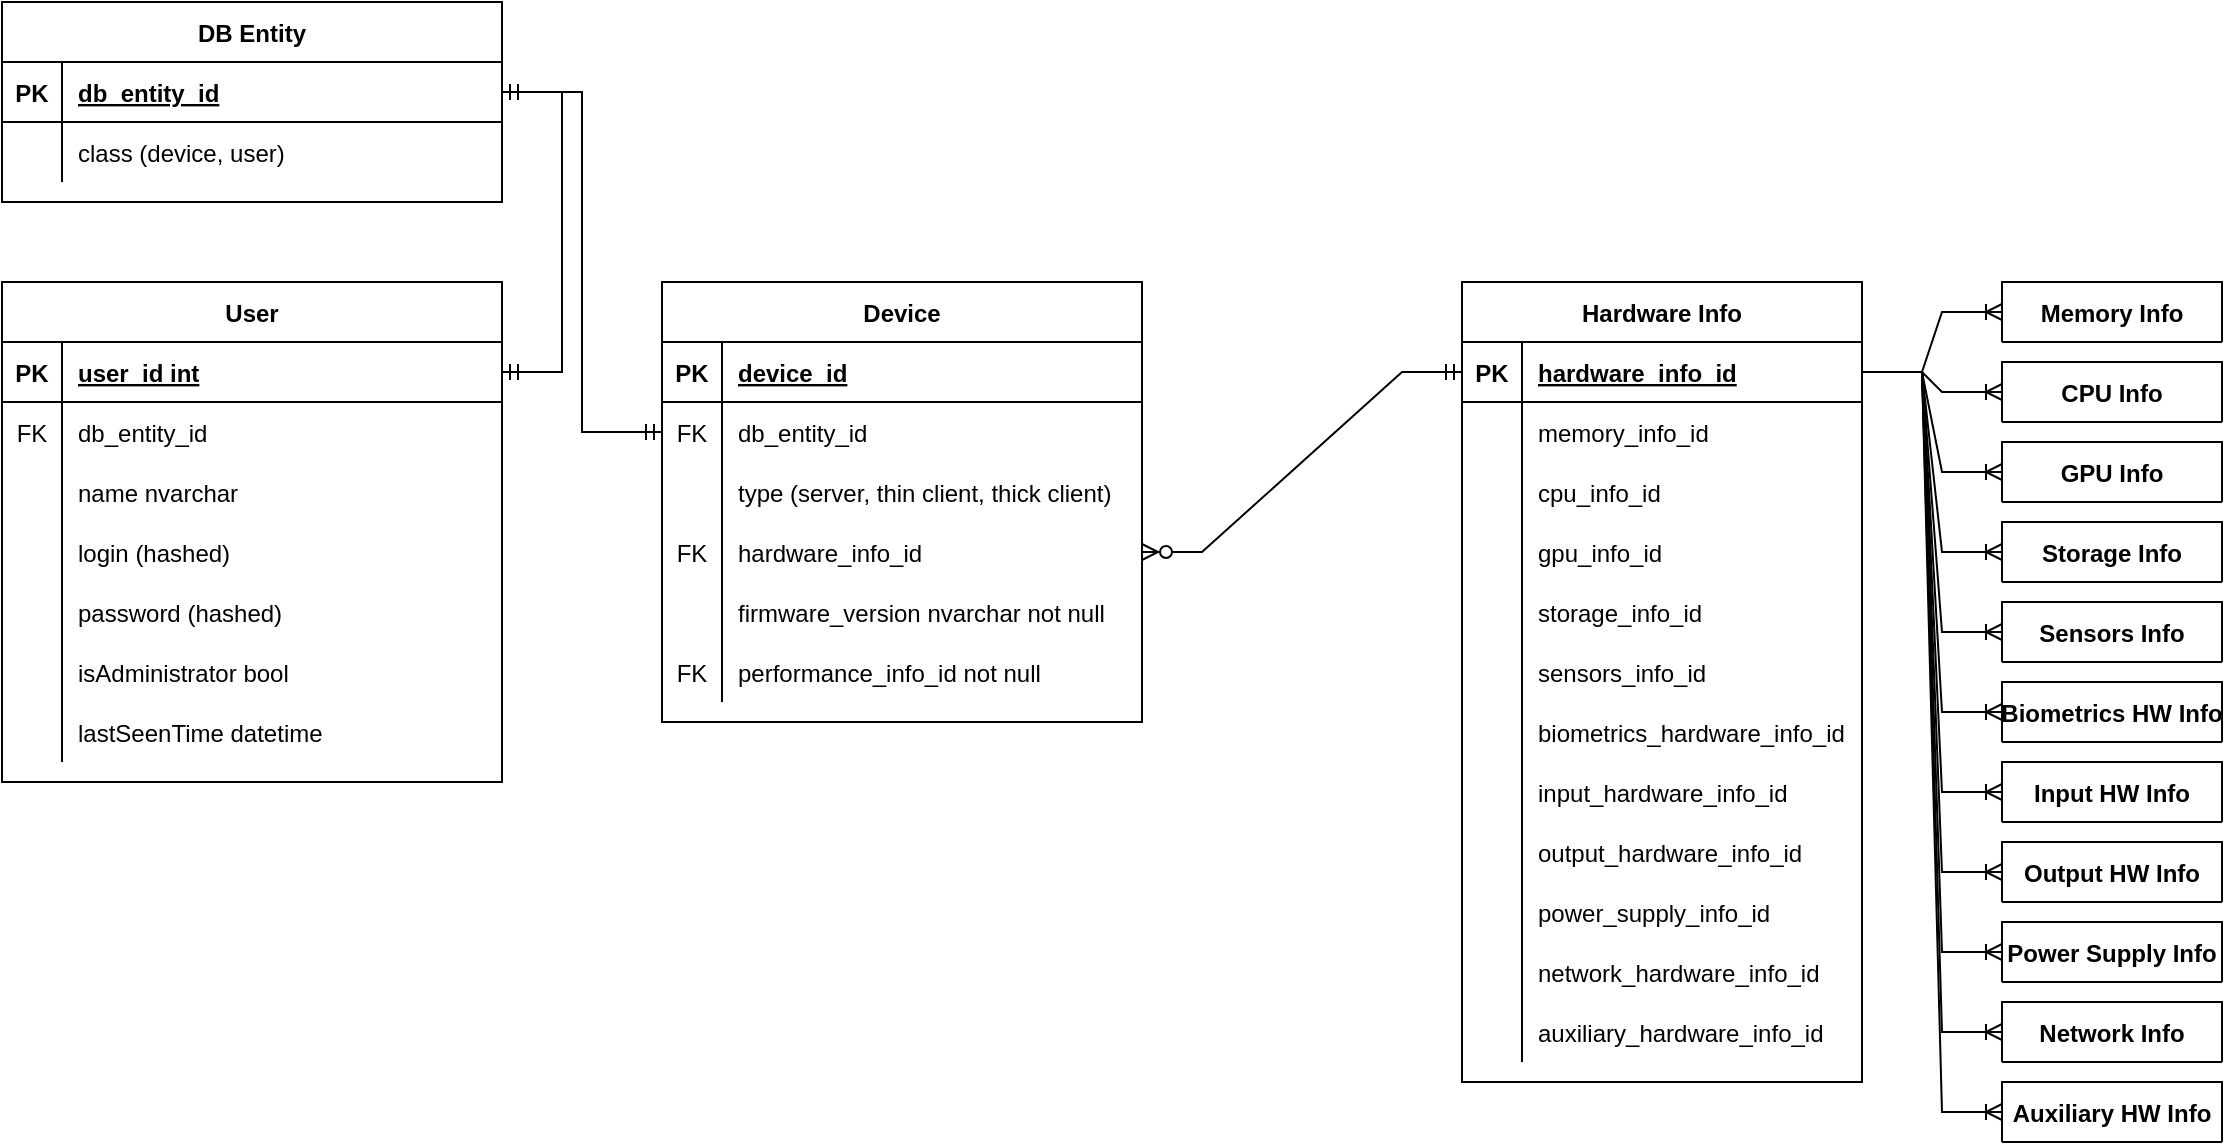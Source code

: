 <mxfile version="20.2.3" type="device" pages="2"><diagram id="R2lEEEUBdFMjLlhIrx00" name="Basic functionality"><mxGraphModel dx="735" dy="392" grid="1" gridSize="10" guides="1" tooltips="1" connect="1" arrows="1" fold="1" page="1" pageScale="1" pageWidth="1654" pageHeight="1000" math="0" shadow="0" extFonts="Permanent Marker^https://fonts.googleapis.com/css?family=Permanent+Marker"><root><mxCell id="0"/><mxCell id="1" parent="0"/><mxCell id="5bqaTFywckqHjKZfe41a-2" value="" style="edgeStyle=elbowEdgeStyle;fontSize=12;html=1;endArrow=ERmandOne;startArrow=ERmandOne;rounded=0;" parent="1" source="3Ab0TyzZ0LBAINd9K6xP-17" target="3Ab0TyzZ0LBAINd9K6xP-7" edge="1"><mxGeometry width="100" height="100" relative="1" as="geometry"><mxPoint x="260" y="280" as="sourcePoint"/><mxPoint x="360" y="180" as="targetPoint"/></mxGeometry></mxCell><mxCell id="smN3z65ZWeZa2TELqbGQ-45" value="Device" style="shape=table;startSize=30;container=1;collapsible=1;childLayout=tableLayout;fixedRows=1;rowLines=0;fontStyle=1;align=center;resizeLast=1;" parent="1" vertex="1"><mxGeometry x="440" y="150" width="240" height="220" as="geometry"/></mxCell><mxCell id="smN3z65ZWeZa2TELqbGQ-46" value="" style="shape=tableRow;horizontal=0;startSize=0;swimlaneHead=0;swimlaneBody=0;fillColor=none;collapsible=0;dropTarget=0;points=[[0,0.5],[1,0.5]];portConstraint=eastwest;top=0;left=0;right=0;bottom=1;" parent="smN3z65ZWeZa2TELqbGQ-45" vertex="1"><mxGeometry y="30" width="240" height="30" as="geometry"/></mxCell><mxCell id="smN3z65ZWeZa2TELqbGQ-47" value="PK" style="shape=partialRectangle;connectable=0;fillColor=none;top=0;left=0;bottom=0;right=0;fontStyle=1;overflow=hidden;" parent="smN3z65ZWeZa2TELqbGQ-46" vertex="1"><mxGeometry width="30" height="30" as="geometry"><mxRectangle width="30" height="30" as="alternateBounds"/></mxGeometry></mxCell><mxCell id="smN3z65ZWeZa2TELqbGQ-48" value="device_id" style="shape=partialRectangle;connectable=0;fillColor=none;top=0;left=0;bottom=0;right=0;align=left;spacingLeft=6;fontStyle=5;overflow=hidden;" parent="smN3z65ZWeZa2TELqbGQ-46" vertex="1"><mxGeometry x="30" width="210" height="30" as="geometry"><mxRectangle width="210" height="30" as="alternateBounds"/></mxGeometry></mxCell><mxCell id="3Ab0TyzZ0LBAINd9K6xP-7" style="shape=tableRow;horizontal=0;startSize=0;swimlaneHead=0;swimlaneBody=0;fillColor=none;collapsible=0;dropTarget=0;points=[[0,0.5],[1,0.5]];portConstraint=eastwest;top=0;left=0;right=0;bottom=0;" parent="smN3z65ZWeZa2TELqbGQ-45" vertex="1"><mxGeometry y="60" width="240" height="30" as="geometry"/></mxCell><mxCell id="3Ab0TyzZ0LBAINd9K6xP-8" value="FK" style="shape=partialRectangle;connectable=0;fillColor=none;top=0;left=0;bottom=0;right=0;editable=1;overflow=hidden;" parent="3Ab0TyzZ0LBAINd9K6xP-7" vertex="1"><mxGeometry width="30" height="30" as="geometry"><mxRectangle width="30" height="30" as="alternateBounds"/></mxGeometry></mxCell><mxCell id="3Ab0TyzZ0LBAINd9K6xP-9" value="db_entity_id" style="shape=partialRectangle;connectable=0;fillColor=none;top=0;left=0;bottom=0;right=0;align=left;spacingLeft=6;overflow=hidden;" parent="3Ab0TyzZ0LBAINd9K6xP-7" vertex="1"><mxGeometry x="30" width="210" height="30" as="geometry"><mxRectangle width="210" height="30" as="alternateBounds"/></mxGeometry></mxCell><mxCell id="smN3z65ZWeZa2TELqbGQ-49" value="" style="shape=tableRow;horizontal=0;startSize=0;swimlaneHead=0;swimlaneBody=0;fillColor=none;collapsible=0;dropTarget=0;points=[[0,0.5],[1,0.5]];portConstraint=eastwest;top=0;left=0;right=0;bottom=0;" parent="smN3z65ZWeZa2TELqbGQ-45" vertex="1"><mxGeometry y="90" width="240" height="30" as="geometry"/></mxCell><mxCell id="smN3z65ZWeZa2TELqbGQ-50" value="" style="shape=partialRectangle;connectable=0;fillColor=none;top=0;left=0;bottom=0;right=0;editable=1;overflow=hidden;" parent="smN3z65ZWeZa2TELqbGQ-49" vertex="1"><mxGeometry width="30" height="30" as="geometry"><mxRectangle width="30" height="30" as="alternateBounds"/></mxGeometry></mxCell><mxCell id="smN3z65ZWeZa2TELqbGQ-51" value="type (server, thin client, thick client)" style="shape=partialRectangle;connectable=0;fillColor=none;top=0;left=0;bottom=0;right=0;align=left;spacingLeft=6;overflow=hidden;" parent="smN3z65ZWeZa2TELqbGQ-49" vertex="1"><mxGeometry x="30" width="210" height="30" as="geometry"><mxRectangle width="210" height="30" as="alternateBounds"/></mxGeometry></mxCell><mxCell id="smN3z65ZWeZa2TELqbGQ-52" value="" style="shape=tableRow;horizontal=0;startSize=0;swimlaneHead=0;swimlaneBody=0;fillColor=none;collapsible=0;dropTarget=0;points=[[0,0.5],[1,0.5]];portConstraint=eastwest;top=0;left=0;right=0;bottom=0;" parent="smN3z65ZWeZa2TELqbGQ-45" vertex="1"><mxGeometry y="120" width="240" height="30" as="geometry"/></mxCell><mxCell id="smN3z65ZWeZa2TELqbGQ-53" value="FK" style="shape=partialRectangle;connectable=0;fillColor=none;top=0;left=0;bottom=0;right=0;editable=1;overflow=hidden;" parent="smN3z65ZWeZa2TELqbGQ-52" vertex="1"><mxGeometry width="30" height="30" as="geometry"><mxRectangle width="30" height="30" as="alternateBounds"/></mxGeometry></mxCell><mxCell id="smN3z65ZWeZa2TELqbGQ-54" value="hardware_info_id" style="shape=partialRectangle;connectable=0;fillColor=none;top=0;left=0;bottom=0;right=0;align=left;spacingLeft=6;overflow=hidden;" parent="smN3z65ZWeZa2TELqbGQ-52" vertex="1"><mxGeometry x="30" width="210" height="30" as="geometry"><mxRectangle width="210" height="30" as="alternateBounds"/></mxGeometry></mxCell><mxCell id="smN3z65ZWeZa2TELqbGQ-55" value="" style="shape=tableRow;horizontal=0;startSize=0;swimlaneHead=0;swimlaneBody=0;fillColor=none;collapsible=0;dropTarget=0;points=[[0,0.5],[1,0.5]];portConstraint=eastwest;top=0;left=0;right=0;bottom=0;" parent="smN3z65ZWeZa2TELqbGQ-45" vertex="1"><mxGeometry y="150" width="240" height="30" as="geometry"/></mxCell><mxCell id="smN3z65ZWeZa2TELqbGQ-56" value="" style="shape=partialRectangle;connectable=0;fillColor=none;top=0;left=0;bottom=0;right=0;editable=1;overflow=hidden;" parent="smN3z65ZWeZa2TELqbGQ-55" vertex="1"><mxGeometry width="30" height="30" as="geometry"><mxRectangle width="30" height="30" as="alternateBounds"/></mxGeometry></mxCell><mxCell id="smN3z65ZWeZa2TELqbGQ-57" value="firmware_version nvarchar not null" style="shape=partialRectangle;connectable=0;fillColor=none;top=0;left=0;bottom=0;right=0;align=left;spacingLeft=6;overflow=hidden;" parent="smN3z65ZWeZa2TELqbGQ-55" vertex="1"><mxGeometry x="30" width="210" height="30" as="geometry"><mxRectangle width="210" height="30" as="alternateBounds"/></mxGeometry></mxCell><mxCell id="3Ab0TyzZ0LBAINd9K6xP-1" style="shape=tableRow;horizontal=0;startSize=0;swimlaneHead=0;swimlaneBody=0;fillColor=none;collapsible=0;dropTarget=0;points=[[0,0.5],[1,0.5]];portConstraint=eastwest;top=0;left=0;right=0;bottom=0;" parent="smN3z65ZWeZa2TELqbGQ-45" vertex="1"><mxGeometry y="180" width="240" height="30" as="geometry"/></mxCell><mxCell id="3Ab0TyzZ0LBAINd9K6xP-2" value="FK" style="shape=partialRectangle;connectable=0;fillColor=none;top=0;left=0;bottom=0;right=0;editable=1;overflow=hidden;" parent="3Ab0TyzZ0LBAINd9K6xP-1" vertex="1"><mxGeometry width="30" height="30" as="geometry"><mxRectangle width="30" height="30" as="alternateBounds"/></mxGeometry></mxCell><mxCell id="3Ab0TyzZ0LBAINd9K6xP-3" value="performance_info_id not null" style="shape=partialRectangle;connectable=0;fillColor=none;top=0;left=0;bottom=0;right=0;align=left;spacingLeft=6;overflow=hidden;" parent="3Ab0TyzZ0LBAINd9K6xP-1" vertex="1"><mxGeometry x="30" width="210" height="30" as="geometry"><mxRectangle width="210" height="30" as="alternateBounds"/></mxGeometry></mxCell><mxCell id="3Ab0TyzZ0LBAINd9K6xP-16" value="DB Entity" style="shape=table;startSize=30;container=1;collapsible=1;childLayout=tableLayout;fixedRows=1;rowLines=0;fontStyle=1;align=center;resizeLast=1;" parent="1" vertex="1"><mxGeometry x="110" y="10" width="250" height="100" as="geometry"/></mxCell><mxCell id="3Ab0TyzZ0LBAINd9K6xP-17" value="" style="shape=tableRow;horizontal=0;startSize=0;swimlaneHead=0;swimlaneBody=0;fillColor=none;collapsible=0;dropTarget=0;points=[[0,0.5],[1,0.5]];portConstraint=eastwest;top=0;left=0;right=0;bottom=1;" parent="3Ab0TyzZ0LBAINd9K6xP-16" vertex="1"><mxGeometry y="30" width="250" height="30" as="geometry"/></mxCell><mxCell id="3Ab0TyzZ0LBAINd9K6xP-18" value="PK" style="shape=partialRectangle;connectable=0;fillColor=none;top=0;left=0;bottom=0;right=0;fontStyle=1;overflow=hidden;" parent="3Ab0TyzZ0LBAINd9K6xP-17" vertex="1"><mxGeometry width="30" height="30" as="geometry"><mxRectangle width="30" height="30" as="alternateBounds"/></mxGeometry></mxCell><mxCell id="3Ab0TyzZ0LBAINd9K6xP-19" value="db_entity_id" style="shape=partialRectangle;connectable=0;fillColor=none;top=0;left=0;bottom=0;right=0;align=left;spacingLeft=6;fontStyle=5;overflow=hidden;" parent="3Ab0TyzZ0LBAINd9K6xP-17" vertex="1"><mxGeometry x="30" width="220" height="30" as="geometry"><mxRectangle width="220" height="30" as="alternateBounds"/></mxGeometry></mxCell><mxCell id="3Ab0TyzZ0LBAINd9K6xP-20" value="" style="shape=tableRow;horizontal=0;startSize=0;swimlaneHead=0;swimlaneBody=0;fillColor=none;collapsible=0;dropTarget=0;points=[[0,0.5],[1,0.5]];portConstraint=eastwest;top=0;left=0;right=0;bottom=0;" parent="3Ab0TyzZ0LBAINd9K6xP-16" vertex="1"><mxGeometry y="60" width="250" height="30" as="geometry"/></mxCell><mxCell id="3Ab0TyzZ0LBAINd9K6xP-21" value="" style="shape=partialRectangle;connectable=0;fillColor=none;top=0;left=0;bottom=0;right=0;editable=1;overflow=hidden;" parent="3Ab0TyzZ0LBAINd9K6xP-20" vertex="1"><mxGeometry width="30" height="30" as="geometry"><mxRectangle width="30" height="30" as="alternateBounds"/></mxGeometry></mxCell><mxCell id="3Ab0TyzZ0LBAINd9K6xP-22" value="class (device, user)" style="shape=partialRectangle;connectable=0;fillColor=none;top=0;left=0;bottom=0;right=0;align=left;spacingLeft=6;overflow=hidden;" parent="3Ab0TyzZ0LBAINd9K6xP-20" vertex="1"><mxGeometry x="30" width="220" height="30" as="geometry"><mxRectangle width="220" height="30" as="alternateBounds"/></mxGeometry></mxCell><mxCell id="C-vyLk0tnHw3VtMMgP7b-23" value="User" style="shape=table;startSize=30;container=1;collapsible=1;childLayout=tableLayout;fixedRows=1;rowLines=0;fontStyle=1;align=center;resizeLast=1;" parent="1" vertex="1"><mxGeometry x="110" y="150" width="250" height="250" as="geometry"><mxRectangle x="120" y="120" width="70" height="30" as="alternateBounds"/></mxGeometry></mxCell><mxCell id="C-vyLk0tnHw3VtMMgP7b-24" value="" style="shape=partialRectangle;collapsible=0;dropTarget=0;pointerEvents=0;fillColor=none;points=[[0,0.5],[1,0.5]];portConstraint=eastwest;top=0;left=0;right=0;bottom=1;" parent="C-vyLk0tnHw3VtMMgP7b-23" vertex="1"><mxGeometry y="30" width="250" height="30" as="geometry"/></mxCell><mxCell id="C-vyLk0tnHw3VtMMgP7b-25" value="PK" style="shape=partialRectangle;overflow=hidden;connectable=0;fillColor=none;top=0;left=0;bottom=0;right=0;fontStyle=1;" parent="C-vyLk0tnHw3VtMMgP7b-24" vertex="1"><mxGeometry width="30" height="30" as="geometry"><mxRectangle width="30" height="30" as="alternateBounds"/></mxGeometry></mxCell><mxCell id="C-vyLk0tnHw3VtMMgP7b-26" value="user_id int" style="shape=partialRectangle;overflow=hidden;connectable=0;fillColor=none;top=0;left=0;bottom=0;right=0;align=left;spacingLeft=6;fontStyle=5;" parent="C-vyLk0tnHw3VtMMgP7b-24" vertex="1"><mxGeometry x="30" width="220" height="30" as="geometry"><mxRectangle width="220" height="30" as="alternateBounds"/></mxGeometry></mxCell><mxCell id="3Ab0TyzZ0LBAINd9K6xP-13" style="shape=partialRectangle;collapsible=0;dropTarget=0;pointerEvents=0;fillColor=none;points=[[0,0.5],[1,0.5]];portConstraint=eastwest;top=0;left=0;right=0;bottom=0;" parent="C-vyLk0tnHw3VtMMgP7b-23" vertex="1"><mxGeometry y="60" width="250" height="30" as="geometry"/></mxCell><mxCell id="3Ab0TyzZ0LBAINd9K6xP-14" value="FK" style="shape=partialRectangle;overflow=hidden;connectable=0;fillColor=none;top=0;left=0;bottom=0;right=0;" parent="3Ab0TyzZ0LBAINd9K6xP-13" vertex="1"><mxGeometry width="30" height="30" as="geometry"><mxRectangle width="30" height="30" as="alternateBounds"/></mxGeometry></mxCell><mxCell id="3Ab0TyzZ0LBAINd9K6xP-15" value="db_entity_id" style="shape=partialRectangle;overflow=hidden;connectable=0;fillColor=none;top=0;left=0;bottom=0;right=0;align=left;spacingLeft=6;" parent="3Ab0TyzZ0LBAINd9K6xP-13" vertex="1"><mxGeometry x="30" width="220" height="30" as="geometry"><mxRectangle width="220" height="30" as="alternateBounds"/></mxGeometry></mxCell><mxCell id="C-vyLk0tnHw3VtMMgP7b-27" value="" style="shape=partialRectangle;collapsible=0;dropTarget=0;pointerEvents=0;fillColor=none;points=[[0,0.5],[1,0.5]];portConstraint=eastwest;top=0;left=0;right=0;bottom=0;" parent="C-vyLk0tnHw3VtMMgP7b-23" vertex="1"><mxGeometry y="90" width="250" height="30" as="geometry"/></mxCell><mxCell id="C-vyLk0tnHw3VtMMgP7b-28" value="" style="shape=partialRectangle;overflow=hidden;connectable=0;fillColor=none;top=0;left=0;bottom=0;right=0;" parent="C-vyLk0tnHw3VtMMgP7b-27" vertex="1"><mxGeometry width="30" height="30" as="geometry"><mxRectangle width="30" height="30" as="alternateBounds"/></mxGeometry></mxCell><mxCell id="C-vyLk0tnHw3VtMMgP7b-29" value="name nvarchar" style="shape=partialRectangle;overflow=hidden;connectable=0;fillColor=none;top=0;left=0;bottom=0;right=0;align=left;spacingLeft=6;" parent="C-vyLk0tnHw3VtMMgP7b-27" vertex="1"><mxGeometry x="30" width="220" height="30" as="geometry"><mxRectangle width="220" height="30" as="alternateBounds"/></mxGeometry></mxCell><mxCell id="smN3z65ZWeZa2TELqbGQ-39" style="shape=partialRectangle;collapsible=0;dropTarget=0;pointerEvents=0;fillColor=none;points=[[0,0.5],[1,0.5]];portConstraint=eastwest;top=0;left=0;right=0;bottom=0;" parent="C-vyLk0tnHw3VtMMgP7b-23" vertex="1"><mxGeometry y="120" width="250" height="30" as="geometry"/></mxCell><mxCell id="smN3z65ZWeZa2TELqbGQ-40" style="shape=partialRectangle;overflow=hidden;connectable=0;fillColor=none;top=0;left=0;bottom=0;right=0;" parent="smN3z65ZWeZa2TELqbGQ-39" vertex="1"><mxGeometry width="30" height="30" as="geometry"><mxRectangle width="30" height="30" as="alternateBounds"/></mxGeometry></mxCell><mxCell id="smN3z65ZWeZa2TELqbGQ-41" value="login (hashed)" style="shape=partialRectangle;overflow=hidden;connectable=0;fillColor=none;top=0;left=0;bottom=0;right=0;align=left;spacingLeft=6;" parent="smN3z65ZWeZa2TELqbGQ-39" vertex="1"><mxGeometry x="30" width="220" height="30" as="geometry"><mxRectangle width="220" height="30" as="alternateBounds"/></mxGeometry></mxCell><mxCell id="smN3z65ZWeZa2TELqbGQ-42" style="shape=partialRectangle;collapsible=0;dropTarget=0;pointerEvents=0;fillColor=none;points=[[0,0.5],[1,0.5]];portConstraint=eastwest;top=0;left=0;right=0;bottom=0;" parent="C-vyLk0tnHw3VtMMgP7b-23" vertex="1"><mxGeometry y="150" width="250" height="30" as="geometry"/></mxCell><mxCell id="smN3z65ZWeZa2TELqbGQ-43" style="shape=partialRectangle;overflow=hidden;connectable=0;fillColor=none;top=0;left=0;bottom=0;right=0;" parent="smN3z65ZWeZa2TELqbGQ-42" vertex="1"><mxGeometry width="30" height="30" as="geometry"><mxRectangle width="30" height="30" as="alternateBounds"/></mxGeometry></mxCell><mxCell id="smN3z65ZWeZa2TELqbGQ-44" value="password (hashed)" style="shape=partialRectangle;overflow=hidden;connectable=0;fillColor=none;top=0;left=0;bottom=0;right=0;align=left;spacingLeft=6;" parent="smN3z65ZWeZa2TELqbGQ-42" vertex="1"><mxGeometry x="30" width="220" height="30" as="geometry"><mxRectangle width="220" height="30" as="alternateBounds"/></mxGeometry></mxCell><mxCell id="smN3z65ZWeZa2TELqbGQ-36" style="shape=partialRectangle;collapsible=0;dropTarget=0;pointerEvents=0;fillColor=none;points=[[0,0.5],[1,0.5]];portConstraint=eastwest;top=0;left=0;right=0;bottom=0;" parent="C-vyLk0tnHw3VtMMgP7b-23" vertex="1"><mxGeometry y="180" width="250" height="30" as="geometry"/></mxCell><mxCell id="smN3z65ZWeZa2TELqbGQ-37" style="shape=partialRectangle;overflow=hidden;connectable=0;fillColor=none;top=0;left=0;bottom=0;right=0;" parent="smN3z65ZWeZa2TELqbGQ-36" vertex="1"><mxGeometry width="30" height="30" as="geometry"><mxRectangle width="30" height="30" as="alternateBounds"/></mxGeometry></mxCell><mxCell id="smN3z65ZWeZa2TELqbGQ-38" value="isAdministrator bool" style="shape=partialRectangle;overflow=hidden;connectable=0;fillColor=none;top=0;left=0;bottom=0;right=0;align=left;spacingLeft=6;" parent="smN3z65ZWeZa2TELqbGQ-36" vertex="1"><mxGeometry x="30" width="220" height="30" as="geometry"><mxRectangle width="220" height="30" as="alternateBounds"/></mxGeometry></mxCell><mxCell id="smN3z65ZWeZa2TELqbGQ-33" style="shape=partialRectangle;collapsible=0;dropTarget=0;pointerEvents=0;fillColor=none;points=[[0,0.5],[1,0.5]];portConstraint=eastwest;top=0;left=0;right=0;bottom=0;" parent="C-vyLk0tnHw3VtMMgP7b-23" vertex="1"><mxGeometry y="210" width="250" height="30" as="geometry"/></mxCell><mxCell id="smN3z65ZWeZa2TELqbGQ-34" style="shape=partialRectangle;overflow=hidden;connectable=0;fillColor=none;top=0;left=0;bottom=0;right=0;" parent="smN3z65ZWeZa2TELqbGQ-33" vertex="1"><mxGeometry width="30" height="30" as="geometry"><mxRectangle width="30" height="30" as="alternateBounds"/></mxGeometry></mxCell><mxCell id="smN3z65ZWeZa2TELqbGQ-35" value="lastSeenTime datetime" style="shape=partialRectangle;overflow=hidden;connectable=0;fillColor=none;top=0;left=0;bottom=0;right=0;align=left;spacingLeft=6;" parent="smN3z65ZWeZa2TELqbGQ-33" vertex="1"><mxGeometry x="30" width="220" height="30" as="geometry"><mxRectangle width="220" height="30" as="alternateBounds"/></mxGeometry></mxCell><mxCell id="5bqaTFywckqHjKZfe41a-3" value="" style="edgeStyle=entityRelationEdgeStyle;fontSize=12;html=1;endArrow=ERmandOne;startArrow=ERmandOne;rounded=0;" parent="1" source="C-vyLk0tnHw3VtMMgP7b-24" target="3Ab0TyzZ0LBAINd9K6xP-17" edge="1"><mxGeometry width="100" height="100" relative="1" as="geometry"><mxPoint x="170" y="290" as="sourcePoint"/><mxPoint x="270" y="190" as="targetPoint"/></mxGeometry></mxCell><mxCell id="32stJ0cCLS1SM5LCUZhr-1" value="Hardware Info" style="shape=table;startSize=30;container=1;collapsible=1;childLayout=tableLayout;fixedRows=1;rowLines=0;fontStyle=1;align=center;resizeLast=1;" parent="1" vertex="1"><mxGeometry x="840" y="150" width="200" height="400" as="geometry"/></mxCell><mxCell id="32stJ0cCLS1SM5LCUZhr-2" value="" style="shape=tableRow;horizontal=0;startSize=0;swimlaneHead=0;swimlaneBody=0;fillColor=none;collapsible=0;dropTarget=0;points=[[0,0.5],[1,0.5]];portConstraint=eastwest;top=0;left=0;right=0;bottom=1;" parent="32stJ0cCLS1SM5LCUZhr-1" vertex="1"><mxGeometry y="30" width="200" height="30" as="geometry"/></mxCell><mxCell id="32stJ0cCLS1SM5LCUZhr-3" value="PK" style="shape=partialRectangle;connectable=0;fillColor=none;top=0;left=0;bottom=0;right=0;fontStyle=1;overflow=hidden;" parent="32stJ0cCLS1SM5LCUZhr-2" vertex="1"><mxGeometry width="30" height="30" as="geometry"><mxRectangle width="30" height="30" as="alternateBounds"/></mxGeometry></mxCell><mxCell id="32stJ0cCLS1SM5LCUZhr-4" value="hardware_info_id" style="shape=partialRectangle;connectable=0;fillColor=none;top=0;left=0;bottom=0;right=0;align=left;spacingLeft=6;fontStyle=5;overflow=hidden;" parent="32stJ0cCLS1SM5LCUZhr-2" vertex="1"><mxGeometry x="30" width="170" height="30" as="geometry"><mxRectangle width="170" height="30" as="alternateBounds"/></mxGeometry></mxCell><mxCell id="32stJ0cCLS1SM5LCUZhr-8" value="" style="shape=tableRow;horizontal=0;startSize=0;swimlaneHead=0;swimlaneBody=0;fillColor=none;collapsible=0;dropTarget=0;points=[[0,0.5],[1,0.5]];portConstraint=eastwest;top=0;left=0;right=0;bottom=0;" parent="32stJ0cCLS1SM5LCUZhr-1" vertex="1"><mxGeometry y="60" width="200" height="30" as="geometry"/></mxCell><mxCell id="32stJ0cCLS1SM5LCUZhr-9" value="" style="shape=partialRectangle;connectable=0;fillColor=none;top=0;left=0;bottom=0;right=0;editable=1;overflow=hidden;" parent="32stJ0cCLS1SM5LCUZhr-8" vertex="1"><mxGeometry width="30" height="30" as="geometry"><mxRectangle width="30" height="30" as="alternateBounds"/></mxGeometry></mxCell><mxCell id="32stJ0cCLS1SM5LCUZhr-10" value="memory_info_id" style="shape=partialRectangle;connectable=0;fillColor=none;top=0;left=0;bottom=0;right=0;align=left;spacingLeft=6;overflow=hidden;" parent="32stJ0cCLS1SM5LCUZhr-8" vertex="1"><mxGeometry x="30" width="170" height="30" as="geometry"><mxRectangle width="170" height="30" as="alternateBounds"/></mxGeometry></mxCell><mxCell id="32stJ0cCLS1SM5LCUZhr-11" value="" style="shape=tableRow;horizontal=0;startSize=0;swimlaneHead=0;swimlaneBody=0;fillColor=none;collapsible=0;dropTarget=0;points=[[0,0.5],[1,0.5]];portConstraint=eastwest;top=0;left=0;right=0;bottom=0;" parent="32stJ0cCLS1SM5LCUZhr-1" vertex="1"><mxGeometry y="90" width="200" height="30" as="geometry"/></mxCell><mxCell id="32stJ0cCLS1SM5LCUZhr-12" value="" style="shape=partialRectangle;connectable=0;fillColor=none;top=0;left=0;bottom=0;right=0;editable=1;overflow=hidden;" parent="32stJ0cCLS1SM5LCUZhr-11" vertex="1"><mxGeometry width="30" height="30" as="geometry"><mxRectangle width="30" height="30" as="alternateBounds"/></mxGeometry></mxCell><mxCell id="32stJ0cCLS1SM5LCUZhr-13" value="cpu_info_id" style="shape=partialRectangle;connectable=0;fillColor=none;top=0;left=0;bottom=0;right=0;align=left;spacingLeft=6;overflow=hidden;" parent="32stJ0cCLS1SM5LCUZhr-11" vertex="1"><mxGeometry x="30" width="170" height="30" as="geometry"><mxRectangle width="170" height="30" as="alternateBounds"/></mxGeometry></mxCell><mxCell id="32stJ0cCLS1SM5LCUZhr-16" style="shape=tableRow;horizontal=0;startSize=0;swimlaneHead=0;swimlaneBody=0;fillColor=none;collapsible=0;dropTarget=0;points=[[0,0.5],[1,0.5]];portConstraint=eastwest;top=0;left=0;right=0;bottom=0;" parent="32stJ0cCLS1SM5LCUZhr-1" vertex="1"><mxGeometry y="120" width="200" height="30" as="geometry"/></mxCell><mxCell id="32stJ0cCLS1SM5LCUZhr-17" style="shape=partialRectangle;connectable=0;fillColor=none;top=0;left=0;bottom=0;right=0;editable=1;overflow=hidden;" parent="32stJ0cCLS1SM5LCUZhr-16" vertex="1"><mxGeometry width="30" height="30" as="geometry"><mxRectangle width="30" height="30" as="alternateBounds"/></mxGeometry></mxCell><mxCell id="32stJ0cCLS1SM5LCUZhr-18" value="gpu_info_id" style="shape=partialRectangle;connectable=0;fillColor=none;top=0;left=0;bottom=0;right=0;align=left;spacingLeft=6;overflow=hidden;" parent="32stJ0cCLS1SM5LCUZhr-16" vertex="1"><mxGeometry x="30" width="170" height="30" as="geometry"><mxRectangle width="170" height="30" as="alternateBounds"/></mxGeometry></mxCell><mxCell id="32stJ0cCLS1SM5LCUZhr-19" style="shape=tableRow;horizontal=0;startSize=0;swimlaneHead=0;swimlaneBody=0;fillColor=none;collapsible=0;dropTarget=0;points=[[0,0.5],[1,0.5]];portConstraint=eastwest;top=0;left=0;right=0;bottom=0;" parent="32stJ0cCLS1SM5LCUZhr-1" vertex="1"><mxGeometry y="150" width="200" height="30" as="geometry"/></mxCell><mxCell id="32stJ0cCLS1SM5LCUZhr-20" style="shape=partialRectangle;connectable=0;fillColor=none;top=0;left=0;bottom=0;right=0;editable=1;overflow=hidden;" parent="32stJ0cCLS1SM5LCUZhr-19" vertex="1"><mxGeometry width="30" height="30" as="geometry"><mxRectangle width="30" height="30" as="alternateBounds"/></mxGeometry></mxCell><mxCell id="32stJ0cCLS1SM5LCUZhr-21" value="storage_info_id" style="shape=partialRectangle;connectable=0;fillColor=none;top=0;left=0;bottom=0;right=0;align=left;spacingLeft=6;overflow=hidden;" parent="32stJ0cCLS1SM5LCUZhr-19" vertex="1"><mxGeometry x="30" width="170" height="30" as="geometry"><mxRectangle width="170" height="30" as="alternateBounds"/></mxGeometry></mxCell><mxCell id="32stJ0cCLS1SM5LCUZhr-22" style="shape=tableRow;horizontal=0;startSize=0;swimlaneHead=0;swimlaneBody=0;fillColor=none;collapsible=0;dropTarget=0;points=[[0,0.5],[1,0.5]];portConstraint=eastwest;top=0;left=0;right=0;bottom=0;" parent="32stJ0cCLS1SM5LCUZhr-1" vertex="1"><mxGeometry y="180" width="200" height="30" as="geometry"/></mxCell><mxCell id="32stJ0cCLS1SM5LCUZhr-23" style="shape=partialRectangle;connectable=0;fillColor=none;top=0;left=0;bottom=0;right=0;editable=1;overflow=hidden;" parent="32stJ0cCLS1SM5LCUZhr-22" vertex="1"><mxGeometry width="30" height="30" as="geometry"><mxRectangle width="30" height="30" as="alternateBounds"/></mxGeometry></mxCell><mxCell id="32stJ0cCLS1SM5LCUZhr-24" value="sensors_info_id" style="shape=partialRectangle;connectable=0;fillColor=none;top=0;left=0;bottom=0;right=0;align=left;spacingLeft=6;overflow=hidden;" parent="32stJ0cCLS1SM5LCUZhr-22" vertex="1"><mxGeometry x="30" width="170" height="30" as="geometry"><mxRectangle width="170" height="30" as="alternateBounds"/></mxGeometry></mxCell><mxCell id="32stJ0cCLS1SM5LCUZhr-25" style="shape=tableRow;horizontal=0;startSize=0;swimlaneHead=0;swimlaneBody=0;fillColor=none;collapsible=0;dropTarget=0;points=[[0,0.5],[1,0.5]];portConstraint=eastwest;top=0;left=0;right=0;bottom=0;" parent="32stJ0cCLS1SM5LCUZhr-1" vertex="1"><mxGeometry y="210" width="200" height="30" as="geometry"/></mxCell><mxCell id="32stJ0cCLS1SM5LCUZhr-26" style="shape=partialRectangle;connectable=0;fillColor=none;top=0;left=0;bottom=0;right=0;editable=1;overflow=hidden;" parent="32stJ0cCLS1SM5LCUZhr-25" vertex="1"><mxGeometry width="30" height="30" as="geometry"><mxRectangle width="30" height="30" as="alternateBounds"/></mxGeometry></mxCell><mxCell id="32stJ0cCLS1SM5LCUZhr-27" value="biometrics_hardware_info_id" style="shape=partialRectangle;connectable=0;fillColor=none;top=0;left=0;bottom=0;right=0;align=left;spacingLeft=6;overflow=hidden;" parent="32stJ0cCLS1SM5LCUZhr-25" vertex="1"><mxGeometry x="30" width="170" height="30" as="geometry"><mxRectangle width="170" height="30" as="alternateBounds"/></mxGeometry></mxCell><mxCell id="32stJ0cCLS1SM5LCUZhr-28" style="shape=tableRow;horizontal=0;startSize=0;swimlaneHead=0;swimlaneBody=0;fillColor=none;collapsible=0;dropTarget=0;points=[[0,0.5],[1,0.5]];portConstraint=eastwest;top=0;left=0;right=0;bottom=0;" parent="32stJ0cCLS1SM5LCUZhr-1" vertex="1"><mxGeometry y="240" width="200" height="30" as="geometry"/></mxCell><mxCell id="32stJ0cCLS1SM5LCUZhr-29" style="shape=partialRectangle;connectable=0;fillColor=none;top=0;left=0;bottom=0;right=0;editable=1;overflow=hidden;" parent="32stJ0cCLS1SM5LCUZhr-28" vertex="1"><mxGeometry width="30" height="30" as="geometry"><mxRectangle width="30" height="30" as="alternateBounds"/></mxGeometry></mxCell><mxCell id="32stJ0cCLS1SM5LCUZhr-30" value="input_hardware_info_id" style="shape=partialRectangle;connectable=0;fillColor=none;top=0;left=0;bottom=0;right=0;align=left;spacingLeft=6;overflow=hidden;" parent="32stJ0cCLS1SM5LCUZhr-28" vertex="1"><mxGeometry x="30" width="170" height="30" as="geometry"><mxRectangle width="170" height="30" as="alternateBounds"/></mxGeometry></mxCell><mxCell id="32stJ0cCLS1SM5LCUZhr-31" style="shape=tableRow;horizontal=0;startSize=0;swimlaneHead=0;swimlaneBody=0;fillColor=none;collapsible=0;dropTarget=0;points=[[0,0.5],[1,0.5]];portConstraint=eastwest;top=0;left=0;right=0;bottom=0;" parent="32stJ0cCLS1SM5LCUZhr-1" vertex="1"><mxGeometry y="270" width="200" height="30" as="geometry"/></mxCell><mxCell id="32stJ0cCLS1SM5LCUZhr-32" style="shape=partialRectangle;connectable=0;fillColor=none;top=0;left=0;bottom=0;right=0;editable=1;overflow=hidden;" parent="32stJ0cCLS1SM5LCUZhr-31" vertex="1"><mxGeometry width="30" height="30" as="geometry"><mxRectangle width="30" height="30" as="alternateBounds"/></mxGeometry></mxCell><mxCell id="32stJ0cCLS1SM5LCUZhr-33" value="output_hardware_info_id" style="shape=partialRectangle;connectable=0;fillColor=none;top=0;left=0;bottom=0;right=0;align=left;spacingLeft=6;overflow=hidden;" parent="32stJ0cCLS1SM5LCUZhr-31" vertex="1"><mxGeometry x="30" width="170" height="30" as="geometry"><mxRectangle width="170" height="30" as="alternateBounds"/></mxGeometry></mxCell><mxCell id="32stJ0cCLS1SM5LCUZhr-34" style="shape=tableRow;horizontal=0;startSize=0;swimlaneHead=0;swimlaneBody=0;fillColor=none;collapsible=0;dropTarget=0;points=[[0,0.5],[1,0.5]];portConstraint=eastwest;top=0;left=0;right=0;bottom=0;" parent="32stJ0cCLS1SM5LCUZhr-1" vertex="1"><mxGeometry y="300" width="200" height="30" as="geometry"/></mxCell><mxCell id="32stJ0cCLS1SM5LCUZhr-35" style="shape=partialRectangle;connectable=0;fillColor=none;top=0;left=0;bottom=0;right=0;editable=1;overflow=hidden;" parent="32stJ0cCLS1SM5LCUZhr-34" vertex="1"><mxGeometry width="30" height="30" as="geometry"><mxRectangle width="30" height="30" as="alternateBounds"/></mxGeometry></mxCell><mxCell id="32stJ0cCLS1SM5LCUZhr-36" value="power_supply_info_id" style="shape=partialRectangle;connectable=0;fillColor=none;top=0;left=0;bottom=0;right=0;align=left;spacingLeft=6;overflow=hidden;" parent="32stJ0cCLS1SM5LCUZhr-34" vertex="1"><mxGeometry x="30" width="170" height="30" as="geometry"><mxRectangle width="170" height="30" as="alternateBounds"/></mxGeometry></mxCell><mxCell id="32stJ0cCLS1SM5LCUZhr-37" style="shape=tableRow;horizontal=0;startSize=0;swimlaneHead=0;swimlaneBody=0;fillColor=none;collapsible=0;dropTarget=0;points=[[0,0.5],[1,0.5]];portConstraint=eastwest;top=0;left=0;right=0;bottom=0;" parent="32stJ0cCLS1SM5LCUZhr-1" vertex="1"><mxGeometry y="330" width="200" height="30" as="geometry"/></mxCell><mxCell id="32stJ0cCLS1SM5LCUZhr-38" style="shape=partialRectangle;connectable=0;fillColor=none;top=0;left=0;bottom=0;right=0;editable=1;overflow=hidden;" parent="32stJ0cCLS1SM5LCUZhr-37" vertex="1"><mxGeometry width="30" height="30" as="geometry"><mxRectangle width="30" height="30" as="alternateBounds"/></mxGeometry></mxCell><mxCell id="32stJ0cCLS1SM5LCUZhr-39" value="network_hardware_info_id" style="shape=partialRectangle;connectable=0;fillColor=none;top=0;left=0;bottom=0;right=0;align=left;spacingLeft=6;overflow=hidden;" parent="32stJ0cCLS1SM5LCUZhr-37" vertex="1"><mxGeometry x="30" width="170" height="30" as="geometry"><mxRectangle width="170" height="30" as="alternateBounds"/></mxGeometry></mxCell><mxCell id="32stJ0cCLS1SM5LCUZhr-40" style="shape=tableRow;horizontal=0;startSize=0;swimlaneHead=0;swimlaneBody=0;fillColor=none;collapsible=0;dropTarget=0;points=[[0,0.5],[1,0.5]];portConstraint=eastwest;top=0;left=0;right=0;bottom=0;" parent="32stJ0cCLS1SM5LCUZhr-1" vertex="1"><mxGeometry y="360" width="200" height="30" as="geometry"/></mxCell><mxCell id="32stJ0cCLS1SM5LCUZhr-41" style="shape=partialRectangle;connectable=0;fillColor=none;top=0;left=0;bottom=0;right=0;editable=1;overflow=hidden;" parent="32stJ0cCLS1SM5LCUZhr-40" vertex="1"><mxGeometry width="30" height="30" as="geometry"><mxRectangle width="30" height="30" as="alternateBounds"/></mxGeometry></mxCell><mxCell id="32stJ0cCLS1SM5LCUZhr-42" value="auxiliary_hardware_info_id" style="shape=partialRectangle;connectable=0;fillColor=none;top=0;left=0;bottom=0;right=0;align=left;spacingLeft=6;overflow=hidden;" parent="32stJ0cCLS1SM5LCUZhr-40" vertex="1"><mxGeometry x="30" width="170" height="30" as="geometry"><mxRectangle width="170" height="30" as="alternateBounds"/></mxGeometry></mxCell><mxCell id="32stJ0cCLS1SM5LCUZhr-43" value="Memory Info" style="shape=table;startSize=30;container=1;collapsible=1;childLayout=tableLayout;fixedRows=1;rowLines=0;fontStyle=1;align=center;resizeLast=1;" parent="1" vertex="1" collapsed="1"><mxGeometry x="1110" y="150" width="110" height="30" as="geometry"><mxRectangle x="1110" y="150" width="180" height="160" as="alternateBounds"/></mxGeometry></mxCell><mxCell id="32stJ0cCLS1SM5LCUZhr-44" value="" style="shape=tableRow;horizontal=0;startSize=0;swimlaneHead=0;swimlaneBody=0;fillColor=none;collapsible=0;dropTarget=0;points=[[0,0.5],[1,0.5]];portConstraint=eastwest;top=0;left=0;right=0;bottom=1;" parent="32stJ0cCLS1SM5LCUZhr-43" vertex="1"><mxGeometry y="30" width="180" height="30" as="geometry"/></mxCell><mxCell id="32stJ0cCLS1SM5LCUZhr-45" value="PK" style="shape=partialRectangle;connectable=0;fillColor=none;top=0;left=0;bottom=0;right=0;fontStyle=1;overflow=hidden;" parent="32stJ0cCLS1SM5LCUZhr-44" vertex="1"><mxGeometry width="30" height="30" as="geometry"><mxRectangle width="30" height="30" as="alternateBounds"/></mxGeometry></mxCell><mxCell id="32stJ0cCLS1SM5LCUZhr-46" value="UniqueID" style="shape=partialRectangle;connectable=0;fillColor=none;top=0;left=0;bottom=0;right=0;align=left;spacingLeft=6;fontStyle=5;overflow=hidden;" parent="32stJ0cCLS1SM5LCUZhr-44" vertex="1"><mxGeometry x="30" width="150" height="30" as="geometry"><mxRectangle width="150" height="30" as="alternateBounds"/></mxGeometry></mxCell><mxCell id="32stJ0cCLS1SM5LCUZhr-47" value="" style="shape=tableRow;horizontal=0;startSize=0;swimlaneHead=0;swimlaneBody=0;fillColor=none;collapsible=0;dropTarget=0;points=[[0,0.5],[1,0.5]];portConstraint=eastwest;top=0;left=0;right=0;bottom=0;" parent="32stJ0cCLS1SM5LCUZhr-43" vertex="1"><mxGeometry y="60" width="180" height="30" as="geometry"/></mxCell><mxCell id="32stJ0cCLS1SM5LCUZhr-48" value="" style="shape=partialRectangle;connectable=0;fillColor=none;top=0;left=0;bottom=0;right=0;editable=1;overflow=hidden;" parent="32stJ0cCLS1SM5LCUZhr-47" vertex="1"><mxGeometry width="30" height="30" as="geometry"><mxRectangle width="30" height="30" as="alternateBounds"/></mxGeometry></mxCell><mxCell id="32stJ0cCLS1SM5LCUZhr-49" value="Row 1" style="shape=partialRectangle;connectable=0;fillColor=none;top=0;left=0;bottom=0;right=0;align=left;spacingLeft=6;overflow=hidden;" parent="32stJ0cCLS1SM5LCUZhr-47" vertex="1"><mxGeometry x="30" width="150" height="30" as="geometry"><mxRectangle width="150" height="30" as="alternateBounds"/></mxGeometry></mxCell><mxCell id="32stJ0cCLS1SM5LCUZhr-50" value="" style="shape=tableRow;horizontal=0;startSize=0;swimlaneHead=0;swimlaneBody=0;fillColor=none;collapsible=0;dropTarget=0;points=[[0,0.5],[1,0.5]];portConstraint=eastwest;top=0;left=0;right=0;bottom=0;" parent="32stJ0cCLS1SM5LCUZhr-43" vertex="1"><mxGeometry y="90" width="180" height="30" as="geometry"/></mxCell><mxCell id="32stJ0cCLS1SM5LCUZhr-51" value="" style="shape=partialRectangle;connectable=0;fillColor=none;top=0;left=0;bottom=0;right=0;editable=1;overflow=hidden;" parent="32stJ0cCLS1SM5LCUZhr-50" vertex="1"><mxGeometry width="30" height="30" as="geometry"><mxRectangle width="30" height="30" as="alternateBounds"/></mxGeometry></mxCell><mxCell id="32stJ0cCLS1SM5LCUZhr-52" value="Row 2" style="shape=partialRectangle;connectable=0;fillColor=none;top=0;left=0;bottom=0;right=0;align=left;spacingLeft=6;overflow=hidden;" parent="32stJ0cCLS1SM5LCUZhr-50" vertex="1"><mxGeometry x="30" width="150" height="30" as="geometry"><mxRectangle width="150" height="30" as="alternateBounds"/></mxGeometry></mxCell><mxCell id="32stJ0cCLS1SM5LCUZhr-53" value="" style="shape=tableRow;horizontal=0;startSize=0;swimlaneHead=0;swimlaneBody=0;fillColor=none;collapsible=0;dropTarget=0;points=[[0,0.5],[1,0.5]];portConstraint=eastwest;top=0;left=0;right=0;bottom=0;" parent="32stJ0cCLS1SM5LCUZhr-43" vertex="1"><mxGeometry y="120" width="180" height="30" as="geometry"/></mxCell><mxCell id="32stJ0cCLS1SM5LCUZhr-54" value="" style="shape=partialRectangle;connectable=0;fillColor=none;top=0;left=0;bottom=0;right=0;editable=1;overflow=hidden;" parent="32stJ0cCLS1SM5LCUZhr-53" vertex="1"><mxGeometry width="30" height="30" as="geometry"><mxRectangle width="30" height="30" as="alternateBounds"/></mxGeometry></mxCell><mxCell id="32stJ0cCLS1SM5LCUZhr-55" value="Row 3" style="shape=partialRectangle;connectable=0;fillColor=none;top=0;left=0;bottom=0;right=0;align=left;spacingLeft=6;overflow=hidden;" parent="32stJ0cCLS1SM5LCUZhr-53" vertex="1"><mxGeometry x="30" width="150" height="30" as="geometry"><mxRectangle width="150" height="30" as="alternateBounds"/></mxGeometry></mxCell><mxCell id="32stJ0cCLS1SM5LCUZhr-56" value="CPU Info" style="shape=table;startSize=30;container=1;collapsible=1;childLayout=tableLayout;fixedRows=1;rowLines=0;fontStyle=1;align=center;resizeLast=1;" parent="1" vertex="1" collapsed="1"><mxGeometry x="1110" y="190" width="110" height="30" as="geometry"><mxRectangle x="1070" y="150" width="180" height="160" as="alternateBounds"/></mxGeometry></mxCell><mxCell id="32stJ0cCLS1SM5LCUZhr-57" value="" style="shape=tableRow;horizontal=0;startSize=0;swimlaneHead=0;swimlaneBody=0;fillColor=none;collapsible=0;dropTarget=0;points=[[0,0.5],[1,0.5]];portConstraint=eastwest;top=0;left=0;right=0;bottom=1;" parent="32stJ0cCLS1SM5LCUZhr-56" vertex="1"><mxGeometry y="30" width="180" height="30" as="geometry"/></mxCell><mxCell id="32stJ0cCLS1SM5LCUZhr-58" value="PK" style="shape=partialRectangle;connectable=0;fillColor=none;top=0;left=0;bottom=0;right=0;fontStyle=1;overflow=hidden;" parent="32stJ0cCLS1SM5LCUZhr-57" vertex="1"><mxGeometry width="30" height="30" as="geometry"><mxRectangle width="30" height="30" as="alternateBounds"/></mxGeometry></mxCell><mxCell id="32stJ0cCLS1SM5LCUZhr-59" value="UniqueID" style="shape=partialRectangle;connectable=0;fillColor=none;top=0;left=0;bottom=0;right=0;align=left;spacingLeft=6;fontStyle=5;overflow=hidden;" parent="32stJ0cCLS1SM5LCUZhr-57" vertex="1"><mxGeometry x="30" width="150" height="30" as="geometry"><mxRectangle width="150" height="30" as="alternateBounds"/></mxGeometry></mxCell><mxCell id="32stJ0cCLS1SM5LCUZhr-60" value="" style="shape=tableRow;horizontal=0;startSize=0;swimlaneHead=0;swimlaneBody=0;fillColor=none;collapsible=0;dropTarget=0;points=[[0,0.5],[1,0.5]];portConstraint=eastwest;top=0;left=0;right=0;bottom=0;" parent="32stJ0cCLS1SM5LCUZhr-56" vertex="1"><mxGeometry y="60" width="180" height="30" as="geometry"/></mxCell><mxCell id="32stJ0cCLS1SM5LCUZhr-61" value="" style="shape=partialRectangle;connectable=0;fillColor=none;top=0;left=0;bottom=0;right=0;editable=1;overflow=hidden;" parent="32stJ0cCLS1SM5LCUZhr-60" vertex="1"><mxGeometry width="30" height="30" as="geometry"><mxRectangle width="30" height="30" as="alternateBounds"/></mxGeometry></mxCell><mxCell id="32stJ0cCLS1SM5LCUZhr-62" value="Row 1" style="shape=partialRectangle;connectable=0;fillColor=none;top=0;left=0;bottom=0;right=0;align=left;spacingLeft=6;overflow=hidden;" parent="32stJ0cCLS1SM5LCUZhr-60" vertex="1"><mxGeometry x="30" width="150" height="30" as="geometry"><mxRectangle width="150" height="30" as="alternateBounds"/></mxGeometry></mxCell><mxCell id="32stJ0cCLS1SM5LCUZhr-63" value="" style="shape=tableRow;horizontal=0;startSize=0;swimlaneHead=0;swimlaneBody=0;fillColor=none;collapsible=0;dropTarget=0;points=[[0,0.5],[1,0.5]];portConstraint=eastwest;top=0;left=0;right=0;bottom=0;" parent="32stJ0cCLS1SM5LCUZhr-56" vertex="1"><mxGeometry y="90" width="180" height="30" as="geometry"/></mxCell><mxCell id="32stJ0cCLS1SM5LCUZhr-64" value="" style="shape=partialRectangle;connectable=0;fillColor=none;top=0;left=0;bottom=0;right=0;editable=1;overflow=hidden;" parent="32stJ0cCLS1SM5LCUZhr-63" vertex="1"><mxGeometry width="30" height="30" as="geometry"><mxRectangle width="30" height="30" as="alternateBounds"/></mxGeometry></mxCell><mxCell id="32stJ0cCLS1SM5LCUZhr-65" value="Row 2" style="shape=partialRectangle;connectable=0;fillColor=none;top=0;left=0;bottom=0;right=0;align=left;spacingLeft=6;overflow=hidden;" parent="32stJ0cCLS1SM5LCUZhr-63" vertex="1"><mxGeometry x="30" width="150" height="30" as="geometry"><mxRectangle width="150" height="30" as="alternateBounds"/></mxGeometry></mxCell><mxCell id="32stJ0cCLS1SM5LCUZhr-66" value="" style="shape=tableRow;horizontal=0;startSize=0;swimlaneHead=0;swimlaneBody=0;fillColor=none;collapsible=0;dropTarget=0;points=[[0,0.5],[1,0.5]];portConstraint=eastwest;top=0;left=0;right=0;bottom=0;" parent="32stJ0cCLS1SM5LCUZhr-56" vertex="1"><mxGeometry y="120" width="180" height="30" as="geometry"/></mxCell><mxCell id="32stJ0cCLS1SM5LCUZhr-67" value="" style="shape=partialRectangle;connectable=0;fillColor=none;top=0;left=0;bottom=0;right=0;editable=1;overflow=hidden;" parent="32stJ0cCLS1SM5LCUZhr-66" vertex="1"><mxGeometry width="30" height="30" as="geometry"><mxRectangle width="30" height="30" as="alternateBounds"/></mxGeometry></mxCell><mxCell id="32stJ0cCLS1SM5LCUZhr-68" value="Row 3" style="shape=partialRectangle;connectable=0;fillColor=none;top=0;left=0;bottom=0;right=0;align=left;spacingLeft=6;overflow=hidden;" parent="32stJ0cCLS1SM5LCUZhr-66" vertex="1"><mxGeometry x="30" width="150" height="30" as="geometry"><mxRectangle width="150" height="30" as="alternateBounds"/></mxGeometry></mxCell><mxCell id="32stJ0cCLS1SM5LCUZhr-69" value="GPU Info" style="shape=table;startSize=30;container=1;collapsible=1;childLayout=tableLayout;fixedRows=1;rowLines=0;fontStyle=1;align=center;resizeLast=1;" parent="1" vertex="1" collapsed="1"><mxGeometry x="1110" y="230" width="110" height="30" as="geometry"><mxRectangle x="1070" y="150" width="180" height="160" as="alternateBounds"/></mxGeometry></mxCell><mxCell id="32stJ0cCLS1SM5LCUZhr-70" value="" style="shape=tableRow;horizontal=0;startSize=0;swimlaneHead=0;swimlaneBody=0;fillColor=none;collapsible=0;dropTarget=0;points=[[0,0.5],[1,0.5]];portConstraint=eastwest;top=0;left=0;right=0;bottom=1;" parent="32stJ0cCLS1SM5LCUZhr-69" vertex="1"><mxGeometry y="30" width="180" height="30" as="geometry"/></mxCell><mxCell id="32stJ0cCLS1SM5LCUZhr-71" value="PK" style="shape=partialRectangle;connectable=0;fillColor=none;top=0;left=0;bottom=0;right=0;fontStyle=1;overflow=hidden;" parent="32stJ0cCLS1SM5LCUZhr-70" vertex="1"><mxGeometry width="30" height="30" as="geometry"><mxRectangle width="30" height="30" as="alternateBounds"/></mxGeometry></mxCell><mxCell id="32stJ0cCLS1SM5LCUZhr-72" value="UniqueID" style="shape=partialRectangle;connectable=0;fillColor=none;top=0;left=0;bottom=0;right=0;align=left;spacingLeft=6;fontStyle=5;overflow=hidden;" parent="32stJ0cCLS1SM5LCUZhr-70" vertex="1"><mxGeometry x="30" width="150" height="30" as="geometry"><mxRectangle width="150" height="30" as="alternateBounds"/></mxGeometry></mxCell><mxCell id="32stJ0cCLS1SM5LCUZhr-73" value="" style="shape=tableRow;horizontal=0;startSize=0;swimlaneHead=0;swimlaneBody=0;fillColor=none;collapsible=0;dropTarget=0;points=[[0,0.5],[1,0.5]];portConstraint=eastwest;top=0;left=0;right=0;bottom=0;" parent="32stJ0cCLS1SM5LCUZhr-69" vertex="1"><mxGeometry y="60" width="180" height="30" as="geometry"/></mxCell><mxCell id="32stJ0cCLS1SM5LCUZhr-74" value="" style="shape=partialRectangle;connectable=0;fillColor=none;top=0;left=0;bottom=0;right=0;editable=1;overflow=hidden;" parent="32stJ0cCLS1SM5LCUZhr-73" vertex="1"><mxGeometry width="30" height="30" as="geometry"><mxRectangle width="30" height="30" as="alternateBounds"/></mxGeometry></mxCell><mxCell id="32stJ0cCLS1SM5LCUZhr-75" value="Row 1" style="shape=partialRectangle;connectable=0;fillColor=none;top=0;left=0;bottom=0;right=0;align=left;spacingLeft=6;overflow=hidden;" parent="32stJ0cCLS1SM5LCUZhr-73" vertex="1"><mxGeometry x="30" width="150" height="30" as="geometry"><mxRectangle width="150" height="30" as="alternateBounds"/></mxGeometry></mxCell><mxCell id="32stJ0cCLS1SM5LCUZhr-76" value="" style="shape=tableRow;horizontal=0;startSize=0;swimlaneHead=0;swimlaneBody=0;fillColor=none;collapsible=0;dropTarget=0;points=[[0,0.5],[1,0.5]];portConstraint=eastwest;top=0;left=0;right=0;bottom=0;" parent="32stJ0cCLS1SM5LCUZhr-69" vertex="1"><mxGeometry y="90" width="180" height="30" as="geometry"/></mxCell><mxCell id="32stJ0cCLS1SM5LCUZhr-77" value="" style="shape=partialRectangle;connectable=0;fillColor=none;top=0;left=0;bottom=0;right=0;editable=1;overflow=hidden;" parent="32stJ0cCLS1SM5LCUZhr-76" vertex="1"><mxGeometry width="30" height="30" as="geometry"><mxRectangle width="30" height="30" as="alternateBounds"/></mxGeometry></mxCell><mxCell id="32stJ0cCLS1SM5LCUZhr-78" value="Row 2" style="shape=partialRectangle;connectable=0;fillColor=none;top=0;left=0;bottom=0;right=0;align=left;spacingLeft=6;overflow=hidden;" parent="32stJ0cCLS1SM5LCUZhr-76" vertex="1"><mxGeometry x="30" width="150" height="30" as="geometry"><mxRectangle width="150" height="30" as="alternateBounds"/></mxGeometry></mxCell><mxCell id="32stJ0cCLS1SM5LCUZhr-79" value="" style="shape=tableRow;horizontal=0;startSize=0;swimlaneHead=0;swimlaneBody=0;fillColor=none;collapsible=0;dropTarget=0;points=[[0,0.5],[1,0.5]];portConstraint=eastwest;top=0;left=0;right=0;bottom=0;" parent="32stJ0cCLS1SM5LCUZhr-69" vertex="1"><mxGeometry y="120" width="180" height="30" as="geometry"/></mxCell><mxCell id="32stJ0cCLS1SM5LCUZhr-80" value="" style="shape=partialRectangle;connectable=0;fillColor=none;top=0;left=0;bottom=0;right=0;editable=1;overflow=hidden;" parent="32stJ0cCLS1SM5LCUZhr-79" vertex="1"><mxGeometry width="30" height="30" as="geometry"><mxRectangle width="30" height="30" as="alternateBounds"/></mxGeometry></mxCell><mxCell id="32stJ0cCLS1SM5LCUZhr-81" value="Row 3" style="shape=partialRectangle;connectable=0;fillColor=none;top=0;left=0;bottom=0;right=0;align=left;spacingLeft=6;overflow=hidden;" parent="32stJ0cCLS1SM5LCUZhr-79" vertex="1"><mxGeometry x="30" width="150" height="30" as="geometry"><mxRectangle width="150" height="30" as="alternateBounds"/></mxGeometry></mxCell><mxCell id="nZrEArhChG1PnKi7XMfO-14" value="Storage Info" style="shape=table;startSize=30;container=1;collapsible=1;childLayout=tableLayout;fixedRows=1;rowLines=0;fontStyle=1;align=center;resizeLast=1;" parent="1" vertex="1" collapsed="1"><mxGeometry x="1110" y="270" width="110" height="30" as="geometry"><mxRectangle x="1070" y="150" width="180" height="160" as="alternateBounds"/></mxGeometry></mxCell><mxCell id="nZrEArhChG1PnKi7XMfO-15" value="" style="shape=tableRow;horizontal=0;startSize=0;swimlaneHead=0;swimlaneBody=0;fillColor=none;collapsible=0;dropTarget=0;points=[[0,0.5],[1,0.5]];portConstraint=eastwest;top=0;left=0;right=0;bottom=1;" parent="nZrEArhChG1PnKi7XMfO-14" vertex="1"><mxGeometry y="30" width="180" height="30" as="geometry"/></mxCell><mxCell id="nZrEArhChG1PnKi7XMfO-16" value="PK" style="shape=partialRectangle;connectable=0;fillColor=none;top=0;left=0;bottom=0;right=0;fontStyle=1;overflow=hidden;" parent="nZrEArhChG1PnKi7XMfO-15" vertex="1"><mxGeometry width="30" height="30" as="geometry"><mxRectangle width="30" height="30" as="alternateBounds"/></mxGeometry></mxCell><mxCell id="nZrEArhChG1PnKi7XMfO-17" value="UniqueID" style="shape=partialRectangle;connectable=0;fillColor=none;top=0;left=0;bottom=0;right=0;align=left;spacingLeft=6;fontStyle=5;overflow=hidden;" parent="nZrEArhChG1PnKi7XMfO-15" vertex="1"><mxGeometry x="30" width="150" height="30" as="geometry"><mxRectangle width="150" height="30" as="alternateBounds"/></mxGeometry></mxCell><mxCell id="nZrEArhChG1PnKi7XMfO-18" value="" style="shape=tableRow;horizontal=0;startSize=0;swimlaneHead=0;swimlaneBody=0;fillColor=none;collapsible=0;dropTarget=0;points=[[0,0.5],[1,0.5]];portConstraint=eastwest;top=0;left=0;right=0;bottom=0;" parent="nZrEArhChG1PnKi7XMfO-14" vertex="1"><mxGeometry y="60" width="180" height="30" as="geometry"/></mxCell><mxCell id="nZrEArhChG1PnKi7XMfO-19" value="" style="shape=partialRectangle;connectable=0;fillColor=none;top=0;left=0;bottom=0;right=0;editable=1;overflow=hidden;" parent="nZrEArhChG1PnKi7XMfO-18" vertex="1"><mxGeometry width="30" height="30" as="geometry"><mxRectangle width="30" height="30" as="alternateBounds"/></mxGeometry></mxCell><mxCell id="nZrEArhChG1PnKi7XMfO-20" value="Row 1" style="shape=partialRectangle;connectable=0;fillColor=none;top=0;left=0;bottom=0;right=0;align=left;spacingLeft=6;overflow=hidden;" parent="nZrEArhChG1PnKi7XMfO-18" vertex="1"><mxGeometry x="30" width="150" height="30" as="geometry"><mxRectangle width="150" height="30" as="alternateBounds"/></mxGeometry></mxCell><mxCell id="nZrEArhChG1PnKi7XMfO-21" value="" style="shape=tableRow;horizontal=0;startSize=0;swimlaneHead=0;swimlaneBody=0;fillColor=none;collapsible=0;dropTarget=0;points=[[0,0.5],[1,0.5]];portConstraint=eastwest;top=0;left=0;right=0;bottom=0;" parent="nZrEArhChG1PnKi7XMfO-14" vertex="1"><mxGeometry y="90" width="180" height="30" as="geometry"/></mxCell><mxCell id="nZrEArhChG1PnKi7XMfO-22" value="" style="shape=partialRectangle;connectable=0;fillColor=none;top=0;left=0;bottom=0;right=0;editable=1;overflow=hidden;" parent="nZrEArhChG1PnKi7XMfO-21" vertex="1"><mxGeometry width="30" height="30" as="geometry"><mxRectangle width="30" height="30" as="alternateBounds"/></mxGeometry></mxCell><mxCell id="nZrEArhChG1PnKi7XMfO-23" value="Row 2" style="shape=partialRectangle;connectable=0;fillColor=none;top=0;left=0;bottom=0;right=0;align=left;spacingLeft=6;overflow=hidden;" parent="nZrEArhChG1PnKi7XMfO-21" vertex="1"><mxGeometry x="30" width="150" height="30" as="geometry"><mxRectangle width="150" height="30" as="alternateBounds"/></mxGeometry></mxCell><mxCell id="nZrEArhChG1PnKi7XMfO-24" value="" style="shape=tableRow;horizontal=0;startSize=0;swimlaneHead=0;swimlaneBody=0;fillColor=none;collapsible=0;dropTarget=0;points=[[0,0.5],[1,0.5]];portConstraint=eastwest;top=0;left=0;right=0;bottom=0;" parent="nZrEArhChG1PnKi7XMfO-14" vertex="1"><mxGeometry y="120" width="180" height="30" as="geometry"/></mxCell><mxCell id="nZrEArhChG1PnKi7XMfO-25" value="" style="shape=partialRectangle;connectable=0;fillColor=none;top=0;left=0;bottom=0;right=0;editable=1;overflow=hidden;" parent="nZrEArhChG1PnKi7XMfO-24" vertex="1"><mxGeometry width="30" height="30" as="geometry"><mxRectangle width="30" height="30" as="alternateBounds"/></mxGeometry></mxCell><mxCell id="nZrEArhChG1PnKi7XMfO-26" value="Row 3" style="shape=partialRectangle;connectable=0;fillColor=none;top=0;left=0;bottom=0;right=0;align=left;spacingLeft=6;overflow=hidden;" parent="nZrEArhChG1PnKi7XMfO-24" vertex="1"><mxGeometry x="30" width="150" height="30" as="geometry"><mxRectangle width="150" height="30" as="alternateBounds"/></mxGeometry></mxCell><mxCell id="nZrEArhChG1PnKi7XMfO-27" value="Sensors Info" style="shape=table;startSize=30;container=1;collapsible=1;childLayout=tableLayout;fixedRows=1;rowLines=0;fontStyle=1;align=center;resizeLast=1;" parent="1" vertex="1" collapsed="1"><mxGeometry x="1110" y="310" width="110" height="30" as="geometry"><mxRectangle x="1070" y="150" width="180" height="160" as="alternateBounds"/></mxGeometry></mxCell><mxCell id="nZrEArhChG1PnKi7XMfO-28" value="" style="shape=tableRow;horizontal=0;startSize=0;swimlaneHead=0;swimlaneBody=0;fillColor=none;collapsible=0;dropTarget=0;points=[[0,0.5],[1,0.5]];portConstraint=eastwest;top=0;left=0;right=0;bottom=1;" parent="nZrEArhChG1PnKi7XMfO-27" vertex="1"><mxGeometry y="30" width="180" height="30" as="geometry"/></mxCell><mxCell id="nZrEArhChG1PnKi7XMfO-29" value="PK" style="shape=partialRectangle;connectable=0;fillColor=none;top=0;left=0;bottom=0;right=0;fontStyle=1;overflow=hidden;" parent="nZrEArhChG1PnKi7XMfO-28" vertex="1"><mxGeometry width="30" height="30" as="geometry"><mxRectangle width="30" height="30" as="alternateBounds"/></mxGeometry></mxCell><mxCell id="nZrEArhChG1PnKi7XMfO-30" value="UniqueID" style="shape=partialRectangle;connectable=0;fillColor=none;top=0;left=0;bottom=0;right=0;align=left;spacingLeft=6;fontStyle=5;overflow=hidden;" parent="nZrEArhChG1PnKi7XMfO-28" vertex="1"><mxGeometry x="30" width="150" height="30" as="geometry"><mxRectangle width="150" height="30" as="alternateBounds"/></mxGeometry></mxCell><mxCell id="nZrEArhChG1PnKi7XMfO-31" value="" style="shape=tableRow;horizontal=0;startSize=0;swimlaneHead=0;swimlaneBody=0;fillColor=none;collapsible=0;dropTarget=0;points=[[0,0.5],[1,0.5]];portConstraint=eastwest;top=0;left=0;right=0;bottom=0;" parent="nZrEArhChG1PnKi7XMfO-27" vertex="1"><mxGeometry y="60" width="180" height="30" as="geometry"/></mxCell><mxCell id="nZrEArhChG1PnKi7XMfO-32" value="" style="shape=partialRectangle;connectable=0;fillColor=none;top=0;left=0;bottom=0;right=0;editable=1;overflow=hidden;" parent="nZrEArhChG1PnKi7XMfO-31" vertex="1"><mxGeometry width="30" height="30" as="geometry"><mxRectangle width="30" height="30" as="alternateBounds"/></mxGeometry></mxCell><mxCell id="nZrEArhChG1PnKi7XMfO-33" value="Row 1" style="shape=partialRectangle;connectable=0;fillColor=none;top=0;left=0;bottom=0;right=0;align=left;spacingLeft=6;overflow=hidden;" parent="nZrEArhChG1PnKi7XMfO-31" vertex="1"><mxGeometry x="30" width="150" height="30" as="geometry"><mxRectangle width="150" height="30" as="alternateBounds"/></mxGeometry></mxCell><mxCell id="nZrEArhChG1PnKi7XMfO-34" value="" style="shape=tableRow;horizontal=0;startSize=0;swimlaneHead=0;swimlaneBody=0;fillColor=none;collapsible=0;dropTarget=0;points=[[0,0.5],[1,0.5]];portConstraint=eastwest;top=0;left=0;right=0;bottom=0;" parent="nZrEArhChG1PnKi7XMfO-27" vertex="1"><mxGeometry y="90" width="180" height="30" as="geometry"/></mxCell><mxCell id="nZrEArhChG1PnKi7XMfO-35" value="" style="shape=partialRectangle;connectable=0;fillColor=none;top=0;left=0;bottom=0;right=0;editable=1;overflow=hidden;" parent="nZrEArhChG1PnKi7XMfO-34" vertex="1"><mxGeometry width="30" height="30" as="geometry"><mxRectangle width="30" height="30" as="alternateBounds"/></mxGeometry></mxCell><mxCell id="nZrEArhChG1PnKi7XMfO-36" value="Row 2" style="shape=partialRectangle;connectable=0;fillColor=none;top=0;left=0;bottom=0;right=0;align=left;spacingLeft=6;overflow=hidden;" parent="nZrEArhChG1PnKi7XMfO-34" vertex="1"><mxGeometry x="30" width="150" height="30" as="geometry"><mxRectangle width="150" height="30" as="alternateBounds"/></mxGeometry></mxCell><mxCell id="nZrEArhChG1PnKi7XMfO-37" value="" style="shape=tableRow;horizontal=0;startSize=0;swimlaneHead=0;swimlaneBody=0;fillColor=none;collapsible=0;dropTarget=0;points=[[0,0.5],[1,0.5]];portConstraint=eastwest;top=0;left=0;right=0;bottom=0;" parent="nZrEArhChG1PnKi7XMfO-27" vertex="1"><mxGeometry y="120" width="180" height="30" as="geometry"/></mxCell><mxCell id="nZrEArhChG1PnKi7XMfO-38" value="" style="shape=partialRectangle;connectable=0;fillColor=none;top=0;left=0;bottom=0;right=0;editable=1;overflow=hidden;" parent="nZrEArhChG1PnKi7XMfO-37" vertex="1"><mxGeometry width="30" height="30" as="geometry"><mxRectangle width="30" height="30" as="alternateBounds"/></mxGeometry></mxCell><mxCell id="nZrEArhChG1PnKi7XMfO-39" value="Row 3" style="shape=partialRectangle;connectable=0;fillColor=none;top=0;left=0;bottom=0;right=0;align=left;spacingLeft=6;overflow=hidden;" parent="nZrEArhChG1PnKi7XMfO-37" vertex="1"><mxGeometry x="30" width="150" height="30" as="geometry"><mxRectangle width="150" height="30" as="alternateBounds"/></mxGeometry></mxCell><mxCell id="nZrEArhChG1PnKi7XMfO-40" value="Biometrics HW Info" style="shape=table;startSize=30;container=1;collapsible=1;childLayout=tableLayout;fixedRows=1;rowLines=0;fontStyle=1;align=center;resizeLast=1;" parent="1" vertex="1" collapsed="1"><mxGeometry x="1110" y="350" width="110" height="30" as="geometry"><mxRectangle x="1070" y="150" width="180" height="160" as="alternateBounds"/></mxGeometry></mxCell><mxCell id="nZrEArhChG1PnKi7XMfO-41" value="" style="shape=tableRow;horizontal=0;startSize=0;swimlaneHead=0;swimlaneBody=0;fillColor=none;collapsible=0;dropTarget=0;points=[[0,0.5],[1,0.5]];portConstraint=eastwest;top=0;left=0;right=0;bottom=1;" parent="nZrEArhChG1PnKi7XMfO-40" vertex="1"><mxGeometry y="30" width="180" height="30" as="geometry"/></mxCell><mxCell id="nZrEArhChG1PnKi7XMfO-42" value="PK" style="shape=partialRectangle;connectable=0;fillColor=none;top=0;left=0;bottom=0;right=0;fontStyle=1;overflow=hidden;" parent="nZrEArhChG1PnKi7XMfO-41" vertex="1"><mxGeometry width="30" height="30" as="geometry"><mxRectangle width="30" height="30" as="alternateBounds"/></mxGeometry></mxCell><mxCell id="nZrEArhChG1PnKi7XMfO-43" value="UniqueID" style="shape=partialRectangle;connectable=0;fillColor=none;top=0;left=0;bottom=0;right=0;align=left;spacingLeft=6;fontStyle=5;overflow=hidden;" parent="nZrEArhChG1PnKi7XMfO-41" vertex="1"><mxGeometry x="30" width="150" height="30" as="geometry"><mxRectangle width="150" height="30" as="alternateBounds"/></mxGeometry></mxCell><mxCell id="nZrEArhChG1PnKi7XMfO-44" value="" style="shape=tableRow;horizontal=0;startSize=0;swimlaneHead=0;swimlaneBody=0;fillColor=none;collapsible=0;dropTarget=0;points=[[0,0.5],[1,0.5]];portConstraint=eastwest;top=0;left=0;right=0;bottom=0;" parent="nZrEArhChG1PnKi7XMfO-40" vertex="1"><mxGeometry y="60" width="180" height="30" as="geometry"/></mxCell><mxCell id="nZrEArhChG1PnKi7XMfO-45" value="" style="shape=partialRectangle;connectable=0;fillColor=none;top=0;left=0;bottom=0;right=0;editable=1;overflow=hidden;" parent="nZrEArhChG1PnKi7XMfO-44" vertex="1"><mxGeometry width="30" height="30" as="geometry"><mxRectangle width="30" height="30" as="alternateBounds"/></mxGeometry></mxCell><mxCell id="nZrEArhChG1PnKi7XMfO-46" value="Row 1" style="shape=partialRectangle;connectable=0;fillColor=none;top=0;left=0;bottom=0;right=0;align=left;spacingLeft=6;overflow=hidden;" parent="nZrEArhChG1PnKi7XMfO-44" vertex="1"><mxGeometry x="30" width="150" height="30" as="geometry"><mxRectangle width="150" height="30" as="alternateBounds"/></mxGeometry></mxCell><mxCell id="nZrEArhChG1PnKi7XMfO-47" value="" style="shape=tableRow;horizontal=0;startSize=0;swimlaneHead=0;swimlaneBody=0;fillColor=none;collapsible=0;dropTarget=0;points=[[0,0.5],[1,0.5]];portConstraint=eastwest;top=0;left=0;right=0;bottom=0;" parent="nZrEArhChG1PnKi7XMfO-40" vertex="1"><mxGeometry y="90" width="180" height="30" as="geometry"/></mxCell><mxCell id="nZrEArhChG1PnKi7XMfO-48" value="" style="shape=partialRectangle;connectable=0;fillColor=none;top=0;left=0;bottom=0;right=0;editable=1;overflow=hidden;" parent="nZrEArhChG1PnKi7XMfO-47" vertex="1"><mxGeometry width="30" height="30" as="geometry"><mxRectangle width="30" height="30" as="alternateBounds"/></mxGeometry></mxCell><mxCell id="nZrEArhChG1PnKi7XMfO-49" value="Row 2" style="shape=partialRectangle;connectable=0;fillColor=none;top=0;left=0;bottom=0;right=0;align=left;spacingLeft=6;overflow=hidden;" parent="nZrEArhChG1PnKi7XMfO-47" vertex="1"><mxGeometry x="30" width="150" height="30" as="geometry"><mxRectangle width="150" height="30" as="alternateBounds"/></mxGeometry></mxCell><mxCell id="nZrEArhChG1PnKi7XMfO-50" value="" style="shape=tableRow;horizontal=0;startSize=0;swimlaneHead=0;swimlaneBody=0;fillColor=none;collapsible=0;dropTarget=0;points=[[0,0.5],[1,0.5]];portConstraint=eastwest;top=0;left=0;right=0;bottom=0;" parent="nZrEArhChG1PnKi7XMfO-40" vertex="1"><mxGeometry y="120" width="180" height="30" as="geometry"/></mxCell><mxCell id="nZrEArhChG1PnKi7XMfO-51" value="" style="shape=partialRectangle;connectable=0;fillColor=none;top=0;left=0;bottom=0;right=0;editable=1;overflow=hidden;" parent="nZrEArhChG1PnKi7XMfO-50" vertex="1"><mxGeometry width="30" height="30" as="geometry"><mxRectangle width="30" height="30" as="alternateBounds"/></mxGeometry></mxCell><mxCell id="nZrEArhChG1PnKi7XMfO-52" value="Row 3" style="shape=partialRectangle;connectable=0;fillColor=none;top=0;left=0;bottom=0;right=0;align=left;spacingLeft=6;overflow=hidden;" parent="nZrEArhChG1PnKi7XMfO-50" vertex="1"><mxGeometry x="30" width="150" height="30" as="geometry"><mxRectangle width="150" height="30" as="alternateBounds"/></mxGeometry></mxCell><mxCell id="nZrEArhChG1PnKi7XMfO-53" value="Input HW Info" style="shape=table;startSize=30;container=1;collapsible=1;childLayout=tableLayout;fixedRows=1;rowLines=0;fontStyle=1;align=center;resizeLast=1;" parent="1" vertex="1" collapsed="1"><mxGeometry x="1110" y="390" width="110" height="30" as="geometry"><mxRectangle x="1070" y="150" width="180" height="160" as="alternateBounds"/></mxGeometry></mxCell><mxCell id="nZrEArhChG1PnKi7XMfO-54" value="" style="shape=tableRow;horizontal=0;startSize=0;swimlaneHead=0;swimlaneBody=0;fillColor=none;collapsible=0;dropTarget=0;points=[[0,0.5],[1,0.5]];portConstraint=eastwest;top=0;left=0;right=0;bottom=1;" parent="nZrEArhChG1PnKi7XMfO-53" vertex="1"><mxGeometry y="30" width="180" height="30" as="geometry"/></mxCell><mxCell id="nZrEArhChG1PnKi7XMfO-55" value="PK" style="shape=partialRectangle;connectable=0;fillColor=none;top=0;left=0;bottom=0;right=0;fontStyle=1;overflow=hidden;" parent="nZrEArhChG1PnKi7XMfO-54" vertex="1"><mxGeometry width="30" height="30" as="geometry"><mxRectangle width="30" height="30" as="alternateBounds"/></mxGeometry></mxCell><mxCell id="nZrEArhChG1PnKi7XMfO-56" value="UniqueID" style="shape=partialRectangle;connectable=0;fillColor=none;top=0;left=0;bottom=0;right=0;align=left;spacingLeft=6;fontStyle=5;overflow=hidden;" parent="nZrEArhChG1PnKi7XMfO-54" vertex="1"><mxGeometry x="30" width="150" height="30" as="geometry"><mxRectangle width="150" height="30" as="alternateBounds"/></mxGeometry></mxCell><mxCell id="nZrEArhChG1PnKi7XMfO-57" value="" style="shape=tableRow;horizontal=0;startSize=0;swimlaneHead=0;swimlaneBody=0;fillColor=none;collapsible=0;dropTarget=0;points=[[0,0.5],[1,0.5]];portConstraint=eastwest;top=0;left=0;right=0;bottom=0;" parent="nZrEArhChG1PnKi7XMfO-53" vertex="1"><mxGeometry y="60" width="180" height="30" as="geometry"/></mxCell><mxCell id="nZrEArhChG1PnKi7XMfO-58" value="" style="shape=partialRectangle;connectable=0;fillColor=none;top=0;left=0;bottom=0;right=0;editable=1;overflow=hidden;" parent="nZrEArhChG1PnKi7XMfO-57" vertex="1"><mxGeometry width="30" height="30" as="geometry"><mxRectangle width="30" height="30" as="alternateBounds"/></mxGeometry></mxCell><mxCell id="nZrEArhChG1PnKi7XMfO-59" value="Row 1" style="shape=partialRectangle;connectable=0;fillColor=none;top=0;left=0;bottom=0;right=0;align=left;spacingLeft=6;overflow=hidden;" parent="nZrEArhChG1PnKi7XMfO-57" vertex="1"><mxGeometry x="30" width="150" height="30" as="geometry"><mxRectangle width="150" height="30" as="alternateBounds"/></mxGeometry></mxCell><mxCell id="nZrEArhChG1PnKi7XMfO-60" value="" style="shape=tableRow;horizontal=0;startSize=0;swimlaneHead=0;swimlaneBody=0;fillColor=none;collapsible=0;dropTarget=0;points=[[0,0.5],[1,0.5]];portConstraint=eastwest;top=0;left=0;right=0;bottom=0;" parent="nZrEArhChG1PnKi7XMfO-53" vertex="1"><mxGeometry y="90" width="180" height="30" as="geometry"/></mxCell><mxCell id="nZrEArhChG1PnKi7XMfO-61" value="" style="shape=partialRectangle;connectable=0;fillColor=none;top=0;left=0;bottom=0;right=0;editable=1;overflow=hidden;" parent="nZrEArhChG1PnKi7XMfO-60" vertex="1"><mxGeometry width="30" height="30" as="geometry"><mxRectangle width="30" height="30" as="alternateBounds"/></mxGeometry></mxCell><mxCell id="nZrEArhChG1PnKi7XMfO-62" value="Row 2" style="shape=partialRectangle;connectable=0;fillColor=none;top=0;left=0;bottom=0;right=0;align=left;spacingLeft=6;overflow=hidden;" parent="nZrEArhChG1PnKi7XMfO-60" vertex="1"><mxGeometry x="30" width="150" height="30" as="geometry"><mxRectangle width="150" height="30" as="alternateBounds"/></mxGeometry></mxCell><mxCell id="nZrEArhChG1PnKi7XMfO-63" value="" style="shape=tableRow;horizontal=0;startSize=0;swimlaneHead=0;swimlaneBody=0;fillColor=none;collapsible=0;dropTarget=0;points=[[0,0.5],[1,0.5]];portConstraint=eastwest;top=0;left=0;right=0;bottom=0;" parent="nZrEArhChG1PnKi7XMfO-53" vertex="1"><mxGeometry y="120" width="180" height="30" as="geometry"/></mxCell><mxCell id="nZrEArhChG1PnKi7XMfO-64" value="" style="shape=partialRectangle;connectable=0;fillColor=none;top=0;left=0;bottom=0;right=0;editable=1;overflow=hidden;" parent="nZrEArhChG1PnKi7XMfO-63" vertex="1"><mxGeometry width="30" height="30" as="geometry"><mxRectangle width="30" height="30" as="alternateBounds"/></mxGeometry></mxCell><mxCell id="nZrEArhChG1PnKi7XMfO-65" value="Row 3" style="shape=partialRectangle;connectable=0;fillColor=none;top=0;left=0;bottom=0;right=0;align=left;spacingLeft=6;overflow=hidden;" parent="nZrEArhChG1PnKi7XMfO-63" vertex="1"><mxGeometry x="30" width="150" height="30" as="geometry"><mxRectangle width="150" height="30" as="alternateBounds"/></mxGeometry></mxCell><mxCell id="nZrEArhChG1PnKi7XMfO-66" value="Output HW Info" style="shape=table;startSize=30;container=1;collapsible=1;childLayout=tableLayout;fixedRows=1;rowLines=0;fontStyle=1;align=center;resizeLast=1;" parent="1" vertex="1" collapsed="1"><mxGeometry x="1110" y="430" width="110" height="30" as="geometry"><mxRectangle x="1070" y="150" width="180" height="160" as="alternateBounds"/></mxGeometry></mxCell><mxCell id="nZrEArhChG1PnKi7XMfO-67" value="" style="shape=tableRow;horizontal=0;startSize=0;swimlaneHead=0;swimlaneBody=0;fillColor=none;collapsible=0;dropTarget=0;points=[[0,0.5],[1,0.5]];portConstraint=eastwest;top=0;left=0;right=0;bottom=1;" parent="nZrEArhChG1PnKi7XMfO-66" vertex="1"><mxGeometry y="30" width="180" height="30" as="geometry"/></mxCell><mxCell id="nZrEArhChG1PnKi7XMfO-68" value="PK" style="shape=partialRectangle;connectable=0;fillColor=none;top=0;left=0;bottom=0;right=0;fontStyle=1;overflow=hidden;" parent="nZrEArhChG1PnKi7XMfO-67" vertex="1"><mxGeometry width="30" height="30" as="geometry"><mxRectangle width="30" height="30" as="alternateBounds"/></mxGeometry></mxCell><mxCell id="nZrEArhChG1PnKi7XMfO-69" value="UniqueID" style="shape=partialRectangle;connectable=0;fillColor=none;top=0;left=0;bottom=0;right=0;align=left;spacingLeft=6;fontStyle=5;overflow=hidden;" parent="nZrEArhChG1PnKi7XMfO-67" vertex="1"><mxGeometry x="30" width="150" height="30" as="geometry"><mxRectangle width="150" height="30" as="alternateBounds"/></mxGeometry></mxCell><mxCell id="nZrEArhChG1PnKi7XMfO-70" value="" style="shape=tableRow;horizontal=0;startSize=0;swimlaneHead=0;swimlaneBody=0;fillColor=none;collapsible=0;dropTarget=0;points=[[0,0.5],[1,0.5]];portConstraint=eastwest;top=0;left=0;right=0;bottom=0;" parent="nZrEArhChG1PnKi7XMfO-66" vertex="1"><mxGeometry y="60" width="180" height="30" as="geometry"/></mxCell><mxCell id="nZrEArhChG1PnKi7XMfO-71" value="" style="shape=partialRectangle;connectable=0;fillColor=none;top=0;left=0;bottom=0;right=0;editable=1;overflow=hidden;" parent="nZrEArhChG1PnKi7XMfO-70" vertex="1"><mxGeometry width="30" height="30" as="geometry"><mxRectangle width="30" height="30" as="alternateBounds"/></mxGeometry></mxCell><mxCell id="nZrEArhChG1PnKi7XMfO-72" value="Row 1" style="shape=partialRectangle;connectable=0;fillColor=none;top=0;left=0;bottom=0;right=0;align=left;spacingLeft=6;overflow=hidden;" parent="nZrEArhChG1PnKi7XMfO-70" vertex="1"><mxGeometry x="30" width="150" height="30" as="geometry"><mxRectangle width="150" height="30" as="alternateBounds"/></mxGeometry></mxCell><mxCell id="nZrEArhChG1PnKi7XMfO-73" value="" style="shape=tableRow;horizontal=0;startSize=0;swimlaneHead=0;swimlaneBody=0;fillColor=none;collapsible=0;dropTarget=0;points=[[0,0.5],[1,0.5]];portConstraint=eastwest;top=0;left=0;right=0;bottom=0;" parent="nZrEArhChG1PnKi7XMfO-66" vertex="1"><mxGeometry y="90" width="180" height="30" as="geometry"/></mxCell><mxCell id="nZrEArhChG1PnKi7XMfO-74" value="" style="shape=partialRectangle;connectable=0;fillColor=none;top=0;left=0;bottom=0;right=0;editable=1;overflow=hidden;" parent="nZrEArhChG1PnKi7XMfO-73" vertex="1"><mxGeometry width="30" height="30" as="geometry"><mxRectangle width="30" height="30" as="alternateBounds"/></mxGeometry></mxCell><mxCell id="nZrEArhChG1PnKi7XMfO-75" value="Row 2" style="shape=partialRectangle;connectable=0;fillColor=none;top=0;left=0;bottom=0;right=0;align=left;spacingLeft=6;overflow=hidden;" parent="nZrEArhChG1PnKi7XMfO-73" vertex="1"><mxGeometry x="30" width="150" height="30" as="geometry"><mxRectangle width="150" height="30" as="alternateBounds"/></mxGeometry></mxCell><mxCell id="nZrEArhChG1PnKi7XMfO-76" value="" style="shape=tableRow;horizontal=0;startSize=0;swimlaneHead=0;swimlaneBody=0;fillColor=none;collapsible=0;dropTarget=0;points=[[0,0.5],[1,0.5]];portConstraint=eastwest;top=0;left=0;right=0;bottom=0;" parent="nZrEArhChG1PnKi7XMfO-66" vertex="1"><mxGeometry y="120" width="180" height="30" as="geometry"/></mxCell><mxCell id="nZrEArhChG1PnKi7XMfO-77" value="" style="shape=partialRectangle;connectable=0;fillColor=none;top=0;left=0;bottom=0;right=0;editable=1;overflow=hidden;" parent="nZrEArhChG1PnKi7XMfO-76" vertex="1"><mxGeometry width="30" height="30" as="geometry"><mxRectangle width="30" height="30" as="alternateBounds"/></mxGeometry></mxCell><mxCell id="nZrEArhChG1PnKi7XMfO-78" value="Row 3" style="shape=partialRectangle;connectable=0;fillColor=none;top=0;left=0;bottom=0;right=0;align=left;spacingLeft=6;overflow=hidden;" parent="nZrEArhChG1PnKi7XMfO-76" vertex="1"><mxGeometry x="30" width="150" height="30" as="geometry"><mxRectangle width="150" height="30" as="alternateBounds"/></mxGeometry></mxCell><mxCell id="nZrEArhChG1PnKi7XMfO-79" value="Power Supply Info" style="shape=table;startSize=30;container=1;collapsible=1;childLayout=tableLayout;fixedRows=1;rowLines=0;fontStyle=1;align=center;resizeLast=1;" parent="1" vertex="1" collapsed="1"><mxGeometry x="1110" y="470" width="110" height="30" as="geometry"><mxRectangle x="1070" y="150" width="180" height="160" as="alternateBounds"/></mxGeometry></mxCell><mxCell id="nZrEArhChG1PnKi7XMfO-80" value="" style="shape=tableRow;horizontal=0;startSize=0;swimlaneHead=0;swimlaneBody=0;fillColor=none;collapsible=0;dropTarget=0;points=[[0,0.5],[1,0.5]];portConstraint=eastwest;top=0;left=0;right=0;bottom=1;" parent="nZrEArhChG1PnKi7XMfO-79" vertex="1"><mxGeometry y="30" width="180" height="30" as="geometry"/></mxCell><mxCell id="nZrEArhChG1PnKi7XMfO-81" value="PK" style="shape=partialRectangle;connectable=0;fillColor=none;top=0;left=0;bottom=0;right=0;fontStyle=1;overflow=hidden;" parent="nZrEArhChG1PnKi7XMfO-80" vertex="1"><mxGeometry width="30" height="30" as="geometry"><mxRectangle width="30" height="30" as="alternateBounds"/></mxGeometry></mxCell><mxCell id="nZrEArhChG1PnKi7XMfO-82" value="UniqueID" style="shape=partialRectangle;connectable=0;fillColor=none;top=0;left=0;bottom=0;right=0;align=left;spacingLeft=6;fontStyle=5;overflow=hidden;" parent="nZrEArhChG1PnKi7XMfO-80" vertex="1"><mxGeometry x="30" width="150" height="30" as="geometry"><mxRectangle width="150" height="30" as="alternateBounds"/></mxGeometry></mxCell><mxCell id="nZrEArhChG1PnKi7XMfO-83" value="" style="shape=tableRow;horizontal=0;startSize=0;swimlaneHead=0;swimlaneBody=0;fillColor=none;collapsible=0;dropTarget=0;points=[[0,0.5],[1,0.5]];portConstraint=eastwest;top=0;left=0;right=0;bottom=0;" parent="nZrEArhChG1PnKi7XMfO-79" vertex="1"><mxGeometry y="60" width="180" height="30" as="geometry"/></mxCell><mxCell id="nZrEArhChG1PnKi7XMfO-84" value="" style="shape=partialRectangle;connectable=0;fillColor=none;top=0;left=0;bottom=0;right=0;editable=1;overflow=hidden;" parent="nZrEArhChG1PnKi7XMfO-83" vertex="1"><mxGeometry width="30" height="30" as="geometry"><mxRectangle width="30" height="30" as="alternateBounds"/></mxGeometry></mxCell><mxCell id="nZrEArhChG1PnKi7XMfO-85" value="Row 1" style="shape=partialRectangle;connectable=0;fillColor=none;top=0;left=0;bottom=0;right=0;align=left;spacingLeft=6;overflow=hidden;" parent="nZrEArhChG1PnKi7XMfO-83" vertex="1"><mxGeometry x="30" width="150" height="30" as="geometry"><mxRectangle width="150" height="30" as="alternateBounds"/></mxGeometry></mxCell><mxCell id="nZrEArhChG1PnKi7XMfO-86" value="" style="shape=tableRow;horizontal=0;startSize=0;swimlaneHead=0;swimlaneBody=0;fillColor=none;collapsible=0;dropTarget=0;points=[[0,0.5],[1,0.5]];portConstraint=eastwest;top=0;left=0;right=0;bottom=0;" parent="nZrEArhChG1PnKi7XMfO-79" vertex="1"><mxGeometry y="90" width="180" height="30" as="geometry"/></mxCell><mxCell id="nZrEArhChG1PnKi7XMfO-87" value="" style="shape=partialRectangle;connectable=0;fillColor=none;top=0;left=0;bottom=0;right=0;editable=1;overflow=hidden;" parent="nZrEArhChG1PnKi7XMfO-86" vertex="1"><mxGeometry width="30" height="30" as="geometry"><mxRectangle width="30" height="30" as="alternateBounds"/></mxGeometry></mxCell><mxCell id="nZrEArhChG1PnKi7XMfO-88" value="Row 2" style="shape=partialRectangle;connectable=0;fillColor=none;top=0;left=0;bottom=0;right=0;align=left;spacingLeft=6;overflow=hidden;" parent="nZrEArhChG1PnKi7XMfO-86" vertex="1"><mxGeometry x="30" width="150" height="30" as="geometry"><mxRectangle width="150" height="30" as="alternateBounds"/></mxGeometry></mxCell><mxCell id="nZrEArhChG1PnKi7XMfO-89" value="" style="shape=tableRow;horizontal=0;startSize=0;swimlaneHead=0;swimlaneBody=0;fillColor=none;collapsible=0;dropTarget=0;points=[[0,0.5],[1,0.5]];portConstraint=eastwest;top=0;left=0;right=0;bottom=0;" parent="nZrEArhChG1PnKi7XMfO-79" vertex="1"><mxGeometry y="120" width="180" height="30" as="geometry"/></mxCell><mxCell id="nZrEArhChG1PnKi7XMfO-90" value="" style="shape=partialRectangle;connectable=0;fillColor=none;top=0;left=0;bottom=0;right=0;editable=1;overflow=hidden;" parent="nZrEArhChG1PnKi7XMfO-89" vertex="1"><mxGeometry width="30" height="30" as="geometry"><mxRectangle width="30" height="30" as="alternateBounds"/></mxGeometry></mxCell><mxCell id="nZrEArhChG1PnKi7XMfO-91" value="Row 3" style="shape=partialRectangle;connectable=0;fillColor=none;top=0;left=0;bottom=0;right=0;align=left;spacingLeft=6;overflow=hidden;" parent="nZrEArhChG1PnKi7XMfO-89" vertex="1"><mxGeometry x="30" width="150" height="30" as="geometry"><mxRectangle width="150" height="30" as="alternateBounds"/></mxGeometry></mxCell><mxCell id="nZrEArhChG1PnKi7XMfO-92" value="Auxiliary HW Info" style="shape=table;startSize=30;container=1;collapsible=1;childLayout=tableLayout;fixedRows=1;rowLines=0;fontStyle=1;align=center;resizeLast=1;" parent="1" vertex="1" collapsed="1"><mxGeometry x="1110" y="550" width="110" height="30" as="geometry"><mxRectangle x="1070" y="150" width="180" height="160" as="alternateBounds"/></mxGeometry></mxCell><mxCell id="nZrEArhChG1PnKi7XMfO-93" value="" style="shape=tableRow;horizontal=0;startSize=0;swimlaneHead=0;swimlaneBody=0;fillColor=none;collapsible=0;dropTarget=0;points=[[0,0.5],[1,0.5]];portConstraint=eastwest;top=0;left=0;right=0;bottom=1;" parent="nZrEArhChG1PnKi7XMfO-92" vertex="1"><mxGeometry y="30" width="180" height="30" as="geometry"/></mxCell><mxCell id="nZrEArhChG1PnKi7XMfO-94" value="PK" style="shape=partialRectangle;connectable=0;fillColor=none;top=0;left=0;bottom=0;right=0;fontStyle=1;overflow=hidden;" parent="nZrEArhChG1PnKi7XMfO-93" vertex="1"><mxGeometry width="30" height="30" as="geometry"><mxRectangle width="30" height="30" as="alternateBounds"/></mxGeometry></mxCell><mxCell id="nZrEArhChG1PnKi7XMfO-95" value="UniqueID" style="shape=partialRectangle;connectable=0;fillColor=none;top=0;left=0;bottom=0;right=0;align=left;spacingLeft=6;fontStyle=5;overflow=hidden;" parent="nZrEArhChG1PnKi7XMfO-93" vertex="1"><mxGeometry x="30" width="150" height="30" as="geometry"><mxRectangle width="150" height="30" as="alternateBounds"/></mxGeometry></mxCell><mxCell id="nZrEArhChG1PnKi7XMfO-96" value="" style="shape=tableRow;horizontal=0;startSize=0;swimlaneHead=0;swimlaneBody=0;fillColor=none;collapsible=0;dropTarget=0;points=[[0,0.5],[1,0.5]];portConstraint=eastwest;top=0;left=0;right=0;bottom=0;" parent="nZrEArhChG1PnKi7XMfO-92" vertex="1"><mxGeometry y="60" width="180" height="30" as="geometry"/></mxCell><mxCell id="nZrEArhChG1PnKi7XMfO-97" value="" style="shape=partialRectangle;connectable=0;fillColor=none;top=0;left=0;bottom=0;right=0;editable=1;overflow=hidden;" parent="nZrEArhChG1PnKi7XMfO-96" vertex="1"><mxGeometry width="30" height="30" as="geometry"><mxRectangle width="30" height="30" as="alternateBounds"/></mxGeometry></mxCell><mxCell id="nZrEArhChG1PnKi7XMfO-98" value="Row 1" style="shape=partialRectangle;connectable=0;fillColor=none;top=0;left=0;bottom=0;right=0;align=left;spacingLeft=6;overflow=hidden;" parent="nZrEArhChG1PnKi7XMfO-96" vertex="1"><mxGeometry x="30" width="150" height="30" as="geometry"><mxRectangle width="150" height="30" as="alternateBounds"/></mxGeometry></mxCell><mxCell id="nZrEArhChG1PnKi7XMfO-99" value="" style="shape=tableRow;horizontal=0;startSize=0;swimlaneHead=0;swimlaneBody=0;fillColor=none;collapsible=0;dropTarget=0;points=[[0,0.5],[1,0.5]];portConstraint=eastwest;top=0;left=0;right=0;bottom=0;" parent="nZrEArhChG1PnKi7XMfO-92" vertex="1"><mxGeometry y="90" width="180" height="30" as="geometry"/></mxCell><mxCell id="nZrEArhChG1PnKi7XMfO-100" value="" style="shape=partialRectangle;connectable=0;fillColor=none;top=0;left=0;bottom=0;right=0;editable=1;overflow=hidden;" parent="nZrEArhChG1PnKi7XMfO-99" vertex="1"><mxGeometry width="30" height="30" as="geometry"><mxRectangle width="30" height="30" as="alternateBounds"/></mxGeometry></mxCell><mxCell id="nZrEArhChG1PnKi7XMfO-101" value="Row 2" style="shape=partialRectangle;connectable=0;fillColor=none;top=0;left=0;bottom=0;right=0;align=left;spacingLeft=6;overflow=hidden;" parent="nZrEArhChG1PnKi7XMfO-99" vertex="1"><mxGeometry x="30" width="150" height="30" as="geometry"><mxRectangle width="150" height="30" as="alternateBounds"/></mxGeometry></mxCell><mxCell id="nZrEArhChG1PnKi7XMfO-102" value="" style="shape=tableRow;horizontal=0;startSize=0;swimlaneHead=0;swimlaneBody=0;fillColor=none;collapsible=0;dropTarget=0;points=[[0,0.5],[1,0.5]];portConstraint=eastwest;top=0;left=0;right=0;bottom=0;" parent="nZrEArhChG1PnKi7XMfO-92" vertex="1"><mxGeometry y="120" width="180" height="30" as="geometry"/></mxCell><mxCell id="nZrEArhChG1PnKi7XMfO-103" value="" style="shape=partialRectangle;connectable=0;fillColor=none;top=0;left=0;bottom=0;right=0;editable=1;overflow=hidden;" parent="nZrEArhChG1PnKi7XMfO-102" vertex="1"><mxGeometry width="30" height="30" as="geometry"><mxRectangle width="30" height="30" as="alternateBounds"/></mxGeometry></mxCell><mxCell id="nZrEArhChG1PnKi7XMfO-104" value="Row 3" style="shape=partialRectangle;connectable=0;fillColor=none;top=0;left=0;bottom=0;right=0;align=left;spacingLeft=6;overflow=hidden;" parent="nZrEArhChG1PnKi7XMfO-102" vertex="1"><mxGeometry x="30" width="150" height="30" as="geometry"><mxRectangle width="150" height="30" as="alternateBounds"/></mxGeometry></mxCell><mxCell id="nZrEArhChG1PnKi7XMfO-105" value="" style="edgeStyle=entityRelationEdgeStyle;fontSize=12;html=1;endArrow=ERoneToMany;rounded=0;" parent="1" source="32stJ0cCLS1SM5LCUZhr-2" target="32stJ0cCLS1SM5LCUZhr-43" edge="1"><mxGeometry width="100" height="100" relative="1" as="geometry"><mxPoint x="1030" y="310" as="sourcePoint"/><mxPoint x="1130" y="210" as="targetPoint"/></mxGeometry></mxCell><mxCell id="nZrEArhChG1PnKi7XMfO-106" value="" style="edgeStyle=entityRelationEdgeStyle;fontSize=12;html=1;endArrow=ERoneToMany;rounded=0;" parent="1" source="32stJ0cCLS1SM5LCUZhr-2" target="32stJ0cCLS1SM5LCUZhr-56" edge="1"><mxGeometry width="100" height="100" relative="1" as="geometry"><mxPoint x="1060" y="290" as="sourcePoint"/><mxPoint x="1160" y="190" as="targetPoint"/></mxGeometry></mxCell><mxCell id="nZrEArhChG1PnKi7XMfO-107" value="" style="edgeStyle=entityRelationEdgeStyle;fontSize=12;html=1;endArrow=ERoneToMany;rounded=0;" parent="1" source="32stJ0cCLS1SM5LCUZhr-2" target="32stJ0cCLS1SM5LCUZhr-69" edge="1"><mxGeometry width="100" height="100" relative="1" as="geometry"><mxPoint x="1030" y="410" as="sourcePoint"/><mxPoint x="1130" y="310" as="targetPoint"/></mxGeometry></mxCell><mxCell id="nZrEArhChG1PnKi7XMfO-108" value="" style="edgeStyle=entityRelationEdgeStyle;fontSize=12;html=1;endArrow=ERoneToMany;rounded=0;" parent="1" source="32stJ0cCLS1SM5LCUZhr-2" target="nZrEArhChG1PnKi7XMfO-14" edge="1"><mxGeometry width="100" height="100" relative="1" as="geometry"><mxPoint x="1030" y="410" as="sourcePoint"/><mxPoint x="1130" y="305" as="targetPoint"/></mxGeometry></mxCell><mxCell id="nZrEArhChG1PnKi7XMfO-109" value="" style="edgeStyle=entityRelationEdgeStyle;fontSize=12;html=1;endArrow=ERoneToMany;rounded=0;" parent="1" source="32stJ0cCLS1SM5LCUZhr-2" target="nZrEArhChG1PnKi7XMfO-27" edge="1"><mxGeometry width="100" height="100" relative="1" as="geometry"><mxPoint x="1050" y="390" as="sourcePoint"/><mxPoint x="1150" y="290" as="targetPoint"/></mxGeometry></mxCell><mxCell id="nZrEArhChG1PnKi7XMfO-110" value="" style="edgeStyle=entityRelationEdgeStyle;fontSize=12;html=1;endArrow=ERoneToMany;rounded=0;" parent="1" source="32stJ0cCLS1SM5LCUZhr-2" target="nZrEArhChG1PnKi7XMfO-40" edge="1"><mxGeometry width="100" height="100" relative="1" as="geometry"><mxPoint x="1030" y="400" as="sourcePoint"/><mxPoint x="1130" y="300" as="targetPoint"/></mxGeometry></mxCell><mxCell id="nZrEArhChG1PnKi7XMfO-111" value="" style="edgeStyle=entityRelationEdgeStyle;fontSize=12;html=1;endArrow=ERoneToMany;rounded=0;" parent="1" source="32stJ0cCLS1SM5LCUZhr-2" target="nZrEArhChG1PnKi7XMfO-53" edge="1"><mxGeometry width="100" height="100" relative="1" as="geometry"><mxPoint x="1030" y="400" as="sourcePoint"/><mxPoint x="1130" y="300" as="targetPoint"/></mxGeometry></mxCell><mxCell id="nZrEArhChG1PnKi7XMfO-112" value="" style="edgeStyle=entityRelationEdgeStyle;fontSize=12;html=1;endArrow=ERoneToMany;rounded=0;" parent="1" source="32stJ0cCLS1SM5LCUZhr-2" target="nZrEArhChG1PnKi7XMfO-66" edge="1"><mxGeometry width="100" height="100" relative="1" as="geometry"><mxPoint x="1050" y="445" as="sourcePoint"/><mxPoint x="1120" y="435" as="targetPoint"/></mxGeometry></mxCell><mxCell id="nZrEArhChG1PnKi7XMfO-113" value="" style="edgeStyle=entityRelationEdgeStyle;fontSize=12;html=1;endArrow=ERoneToMany;rounded=0;" parent="1" source="32stJ0cCLS1SM5LCUZhr-2" target="nZrEArhChG1PnKi7XMfO-79" edge="1"><mxGeometry width="100" height="100" relative="1" as="geometry"><mxPoint x="1050" y="500" as="sourcePoint"/><mxPoint x="1120" y="490" as="targetPoint"/></mxGeometry></mxCell><mxCell id="nZrEArhChG1PnKi7XMfO-114" value="" style="edgeStyle=entityRelationEdgeStyle;fontSize=12;html=1;endArrow=ERoneToMany;rounded=0;" parent="1" source="32stJ0cCLS1SM5LCUZhr-2" target="nZrEArhChG1PnKi7XMfO-116" edge="1"><mxGeometry width="100" height="100" relative="1" as="geometry"><mxPoint x="1050" y="520" as="sourcePoint"/><mxPoint x="1070" y="530" as="targetPoint"/></mxGeometry></mxCell><mxCell id="nZrEArhChG1PnKi7XMfO-115" value="" style="edgeStyle=entityRelationEdgeStyle;fontSize=12;html=1;endArrow=ERoneToMany;rounded=0;" parent="1" source="32stJ0cCLS1SM5LCUZhr-2" target="nZrEArhChG1PnKi7XMfO-92" edge="1"><mxGeometry width="100" height="100" relative="1" as="geometry"><mxPoint x="1050" y="550" as="sourcePoint"/><mxPoint x="1120" y="540" as="targetPoint"/></mxGeometry></mxCell><mxCell id="nZrEArhChG1PnKi7XMfO-116" value="Network Info" style="shape=table;startSize=30;container=1;collapsible=1;childLayout=tableLayout;fixedRows=1;rowLines=0;fontStyle=1;align=center;resizeLast=1;" parent="1" vertex="1" collapsed="1"><mxGeometry x="1110" y="510" width="110" height="30" as="geometry"><mxRectangle x="1070" y="150" width="180" height="160" as="alternateBounds"/></mxGeometry></mxCell><mxCell id="nZrEArhChG1PnKi7XMfO-117" value="" style="shape=tableRow;horizontal=0;startSize=0;swimlaneHead=0;swimlaneBody=0;fillColor=none;collapsible=0;dropTarget=0;points=[[0,0.5],[1,0.5]];portConstraint=eastwest;top=0;left=0;right=0;bottom=1;" parent="nZrEArhChG1PnKi7XMfO-116" vertex="1"><mxGeometry y="30" width="180" height="30" as="geometry"/></mxCell><mxCell id="nZrEArhChG1PnKi7XMfO-118" value="PK" style="shape=partialRectangle;connectable=0;fillColor=none;top=0;left=0;bottom=0;right=0;fontStyle=1;overflow=hidden;" parent="nZrEArhChG1PnKi7XMfO-117" vertex="1"><mxGeometry width="30" height="30" as="geometry"><mxRectangle width="30" height="30" as="alternateBounds"/></mxGeometry></mxCell><mxCell id="nZrEArhChG1PnKi7XMfO-119" value="UniqueID" style="shape=partialRectangle;connectable=0;fillColor=none;top=0;left=0;bottom=0;right=0;align=left;spacingLeft=6;fontStyle=5;overflow=hidden;" parent="nZrEArhChG1PnKi7XMfO-117" vertex="1"><mxGeometry x="30" width="150" height="30" as="geometry"><mxRectangle width="150" height="30" as="alternateBounds"/></mxGeometry></mxCell><mxCell id="nZrEArhChG1PnKi7XMfO-120" value="" style="shape=tableRow;horizontal=0;startSize=0;swimlaneHead=0;swimlaneBody=0;fillColor=none;collapsible=0;dropTarget=0;points=[[0,0.5],[1,0.5]];portConstraint=eastwest;top=0;left=0;right=0;bottom=0;" parent="nZrEArhChG1PnKi7XMfO-116" vertex="1"><mxGeometry y="60" width="180" height="30" as="geometry"/></mxCell><mxCell id="nZrEArhChG1PnKi7XMfO-121" value="" style="shape=partialRectangle;connectable=0;fillColor=none;top=0;left=0;bottom=0;right=0;editable=1;overflow=hidden;" parent="nZrEArhChG1PnKi7XMfO-120" vertex="1"><mxGeometry width="30" height="30" as="geometry"><mxRectangle width="30" height="30" as="alternateBounds"/></mxGeometry></mxCell><mxCell id="nZrEArhChG1PnKi7XMfO-122" value="Row 1" style="shape=partialRectangle;connectable=0;fillColor=none;top=0;left=0;bottom=0;right=0;align=left;spacingLeft=6;overflow=hidden;" parent="nZrEArhChG1PnKi7XMfO-120" vertex="1"><mxGeometry x="30" width="150" height="30" as="geometry"><mxRectangle width="150" height="30" as="alternateBounds"/></mxGeometry></mxCell><mxCell id="nZrEArhChG1PnKi7XMfO-123" value="" style="shape=tableRow;horizontal=0;startSize=0;swimlaneHead=0;swimlaneBody=0;fillColor=none;collapsible=0;dropTarget=0;points=[[0,0.5],[1,0.5]];portConstraint=eastwest;top=0;left=0;right=0;bottom=0;" parent="nZrEArhChG1PnKi7XMfO-116" vertex="1"><mxGeometry y="90" width="180" height="30" as="geometry"/></mxCell><mxCell id="nZrEArhChG1PnKi7XMfO-124" value="" style="shape=partialRectangle;connectable=0;fillColor=none;top=0;left=0;bottom=0;right=0;editable=1;overflow=hidden;" parent="nZrEArhChG1PnKi7XMfO-123" vertex="1"><mxGeometry width="30" height="30" as="geometry"><mxRectangle width="30" height="30" as="alternateBounds"/></mxGeometry></mxCell><mxCell id="nZrEArhChG1PnKi7XMfO-125" value="Row 2" style="shape=partialRectangle;connectable=0;fillColor=none;top=0;left=0;bottom=0;right=0;align=left;spacingLeft=6;overflow=hidden;" parent="nZrEArhChG1PnKi7XMfO-123" vertex="1"><mxGeometry x="30" width="150" height="30" as="geometry"><mxRectangle width="150" height="30" as="alternateBounds"/></mxGeometry></mxCell><mxCell id="nZrEArhChG1PnKi7XMfO-126" value="" style="shape=tableRow;horizontal=0;startSize=0;swimlaneHead=0;swimlaneBody=0;fillColor=none;collapsible=0;dropTarget=0;points=[[0,0.5],[1,0.5]];portConstraint=eastwest;top=0;left=0;right=0;bottom=0;" parent="nZrEArhChG1PnKi7XMfO-116" vertex="1"><mxGeometry y="120" width="180" height="30" as="geometry"/></mxCell><mxCell id="nZrEArhChG1PnKi7XMfO-127" value="" style="shape=partialRectangle;connectable=0;fillColor=none;top=0;left=0;bottom=0;right=0;editable=1;overflow=hidden;" parent="nZrEArhChG1PnKi7XMfO-126" vertex="1"><mxGeometry width="30" height="30" as="geometry"><mxRectangle width="30" height="30" as="alternateBounds"/></mxGeometry></mxCell><mxCell id="nZrEArhChG1PnKi7XMfO-128" value="Row 3" style="shape=partialRectangle;connectable=0;fillColor=none;top=0;left=0;bottom=0;right=0;align=left;spacingLeft=6;overflow=hidden;" parent="nZrEArhChG1PnKi7XMfO-126" vertex="1"><mxGeometry x="30" width="150" height="30" as="geometry"><mxRectangle width="150" height="30" as="alternateBounds"/></mxGeometry></mxCell><mxCell id="ZWI60AbHEEnBpIHMIBus-1" value="" style="edgeStyle=entityRelationEdgeStyle;fontSize=12;html=1;endArrow=ERzeroToMany;startArrow=ERmandOne;rounded=0;" edge="1" parent="1" source="32stJ0cCLS1SM5LCUZhr-2" target="smN3z65ZWeZa2TELqbGQ-52"><mxGeometry width="100" height="100" relative="1" as="geometry"><mxPoint x="720" y="255" as="sourcePoint"/><mxPoint x="820" y="155" as="targetPoint"/></mxGeometry></mxCell></root></mxGraphModel></diagram><diagram id="XyyPAXJbPNyOF0O3lCsd" name="Security"><mxGraphModel dx="1524" dy="498" grid="1" gridSize="10" guides="1" tooltips="1" connect="1" arrows="1" fold="1" page="1" pageScale="1" pageWidth="850" pageHeight="1100" math="0" shadow="0"><root><mxCell id="0"/><mxCell id="1" parent="0"/><mxCell id="gB12bhGufH7oqoFDE2sn-14" style="edgeStyle=orthogonalEdgeStyle;rounded=0;orthogonalLoop=1;jettySize=auto;html=1;endArrow=none;endFill=0;" edge="1" parent="1" source="lkTjJZpGQ1S6pEV1pbZJ-1" target="gB12bhGufH7oqoFDE2sn-1"><mxGeometry relative="1" as="geometry"/></mxCell><mxCell id="lkTjJZpGQ1S6pEV1pbZJ-1" value="" style="swimlane;startSize=0;" vertex="1" parent="1"><mxGeometry x="-728.12" y="180" width="326.25" height="40" as="geometry"/></mxCell><mxCell id="lkTjJZpGQ1S6pEV1pbZJ-2" value="External access&amp;nbsp;policy - Represents access to &lt;br&gt;data of other users/storage/resources" style="text;html=1;align=center;verticalAlign=middle;resizable=0;points=[];autosize=1;strokeColor=none;fillColor=none;" vertex="1" parent="lkTjJZpGQ1S6pEV1pbZJ-1"><mxGeometry x="25" y="3.553e-15" width="270" height="40" as="geometry"/></mxCell><mxCell id="9JngRgy9xAiVnX_b6yLp-1" style="edgeStyle=elbowEdgeStyle;rounded=0;orthogonalLoop=1;jettySize=auto;html=1;endArrow=none;endFill=0;" edge="1" parent="1" source="lkTjJZpGQ1S6pEV1pbZJ-3" target="gB12bhGufH7oqoFDE2sn-11"><mxGeometry relative="1" as="geometry"><mxPoint x="-370" y="310" as="targetPoint"/></mxGeometry></mxCell><mxCell id="lkTjJZpGQ1S6pEV1pbZJ-3" value="" style="swimlane;startSize=0;" vertex="1" parent="1"><mxGeometry x="-728.12" y="295" width="326.25" height="40" as="geometry"/></mxCell><mxCell id="lkTjJZpGQ1S6pEV1pbZJ-4" value="App Teleport - technology, which allow to &lt;br&gt;move running applications to server and vice versa" style="text;html=1;align=center;verticalAlign=middle;resizable=0;points=[];autosize=1;strokeColor=none;fillColor=none;" vertex="1" parent="lkTjJZpGQ1S6pEV1pbZJ-3"><mxGeometry x="5" y="3.553e-15" width="290" height="40" as="geometry"/></mxCell><mxCell id="gB12bhGufH7oqoFDE2sn-1" value="External Acess Policy" style="shape=table;startSize=30;container=1;collapsible=1;childLayout=tableLayout;fixedRows=1;rowLines=0;fontStyle=1;align=center;resizeLast=1;" vertex="1" parent="1"><mxGeometry x="-350" y="180" width="220" height="190" as="geometry"/></mxCell><mxCell id="gB12bhGufH7oqoFDE2sn-2" value="" style="shape=tableRow;horizontal=0;startSize=0;swimlaneHead=0;swimlaneBody=0;fillColor=none;collapsible=0;dropTarget=0;points=[[0,0.5],[1,0.5]];portConstraint=eastwest;top=0;left=0;right=0;bottom=1;" vertex="1" parent="gB12bhGufH7oqoFDE2sn-1"><mxGeometry y="30" width="220" height="30" as="geometry"/></mxCell><mxCell id="gB12bhGufH7oqoFDE2sn-3" value="PK" style="shape=partialRectangle;connectable=0;fillColor=none;top=0;left=0;bottom=0;right=0;fontStyle=1;overflow=hidden;" vertex="1" parent="gB12bhGufH7oqoFDE2sn-2"><mxGeometry width="30" height="30" as="geometry"><mxRectangle width="30" height="30" as="alternateBounds"/></mxGeometry></mxCell><mxCell id="gB12bhGufH7oqoFDE2sn-4" value="ea_policy_id" style="shape=partialRectangle;connectable=0;fillColor=none;top=0;left=0;bottom=0;right=0;align=left;spacingLeft=6;fontStyle=5;overflow=hidden;" vertex="1" parent="gB12bhGufH7oqoFDE2sn-2"><mxGeometry x="30" width="190" height="30" as="geometry"><mxRectangle width="190" height="30" as="alternateBounds"/></mxGeometry></mxCell><mxCell id="gB12bhGufH7oqoFDE2sn-5" value="" style="shape=tableRow;horizontal=0;startSize=0;swimlaneHead=0;swimlaneBody=0;fillColor=none;collapsible=0;dropTarget=0;points=[[0,0.5],[1,0.5]];portConstraint=eastwest;top=0;left=0;right=0;bottom=0;" vertex="1" parent="gB12bhGufH7oqoFDE2sn-1"><mxGeometry y="60" width="220" height="30" as="geometry"/></mxCell><mxCell id="gB12bhGufH7oqoFDE2sn-6" value="FK" style="shape=partialRectangle;connectable=0;fillColor=none;top=0;left=0;bottom=0;right=0;editable=1;overflow=hidden;" vertex="1" parent="gB12bhGufH7oqoFDE2sn-5"><mxGeometry width="30" height="30" as="geometry"><mxRectangle width="30" height="30" as="alternateBounds"/></mxGeometry></mxCell><mxCell id="gB12bhGufH7oqoFDE2sn-7" value="db_entity_id" style="shape=partialRectangle;connectable=0;fillColor=none;top=0;left=0;bottom=0;right=0;align=left;spacingLeft=6;overflow=hidden;" vertex="1" parent="gB12bhGufH7oqoFDE2sn-5"><mxGeometry x="30" width="190" height="30" as="geometry"><mxRectangle width="190" height="30" as="alternateBounds"/></mxGeometry></mxCell><mxCell id="gB12bhGufH7oqoFDE2sn-8" value="" style="shape=tableRow;horizontal=0;startSize=0;swimlaneHead=0;swimlaneBody=0;fillColor=none;collapsible=0;dropTarget=0;points=[[0,0.5],[1,0.5]];portConstraint=eastwest;top=0;left=0;right=0;bottom=0;" vertex="1" parent="gB12bhGufH7oqoFDE2sn-1"><mxGeometry y="90" width="220" height="30" as="geometry"/></mxCell><mxCell id="gB12bhGufH7oqoFDE2sn-9" value="" style="shape=partialRectangle;connectable=0;fillColor=none;top=0;left=0;bottom=0;right=0;editable=1;overflow=hidden;" vertex="1" parent="gB12bhGufH7oqoFDE2sn-8"><mxGeometry width="30" height="30" as="geometry"><mxRectangle width="30" height="30" as="alternateBounds"/></mxGeometry></mxCell><mxCell id="gB12bhGufH7oqoFDE2sn-10" value="isUseSharedMemoryAllowed" style="shape=partialRectangle;connectable=0;fillColor=none;top=0;left=0;bottom=0;right=0;align=left;spacingLeft=6;overflow=hidden;" vertex="1" parent="gB12bhGufH7oqoFDE2sn-8"><mxGeometry x="30" width="190" height="30" as="geometry"><mxRectangle width="190" height="30" as="alternateBounds"/></mxGeometry></mxCell><mxCell id="gB12bhGufH7oqoFDE2sn-11" value="" style="shape=tableRow;horizontal=0;startSize=0;swimlaneHead=0;swimlaneBody=0;fillColor=none;collapsible=0;dropTarget=0;points=[[0,0.5],[1,0.5]];portConstraint=eastwest;top=0;left=0;right=0;bottom=0;" vertex="1" parent="gB12bhGufH7oqoFDE2sn-1"><mxGeometry y="120" width="220" height="30" as="geometry"/></mxCell><mxCell id="gB12bhGufH7oqoFDE2sn-12" value="" style="shape=partialRectangle;connectable=0;fillColor=none;top=0;left=0;bottom=0;right=0;editable=1;overflow=hidden;" vertex="1" parent="gB12bhGufH7oqoFDE2sn-11"><mxGeometry width="30" height="30" as="geometry"><mxRectangle width="30" height="30" as="alternateBounds"/></mxGeometry></mxCell><mxCell id="gB12bhGufH7oqoFDE2sn-13" value="isAppTeleportEnabled" style="shape=partialRectangle;connectable=0;fillColor=none;top=0;left=0;bottom=0;right=0;align=left;spacingLeft=6;overflow=hidden;" vertex="1" parent="gB12bhGufH7oqoFDE2sn-11"><mxGeometry x="30" width="190" height="30" as="geometry"><mxRectangle width="190" height="30" as="alternateBounds"/></mxGeometry></mxCell><mxCell id="9JngRgy9xAiVnX_b6yLp-2" style="shape=tableRow;horizontal=0;startSize=0;swimlaneHead=0;swimlaneBody=0;fillColor=none;collapsible=0;dropTarget=0;points=[[0,0.5],[1,0.5]];portConstraint=eastwest;top=0;left=0;right=0;bottom=0;" vertex="1" parent="gB12bhGufH7oqoFDE2sn-1"><mxGeometry y="150" width="220" height="30" as="geometry"/></mxCell><mxCell id="9JngRgy9xAiVnX_b6yLp-3" style="shape=partialRectangle;connectable=0;fillColor=none;top=0;left=0;bottom=0;right=0;editable=1;overflow=hidden;" vertex="1" parent="9JngRgy9xAiVnX_b6yLp-2"><mxGeometry width="30" height="30" as="geometry"><mxRectangle width="30" height="30" as="alternateBounds"/></mxGeometry></mxCell><mxCell id="9JngRgy9xAiVnX_b6yLp-4" style="shape=partialRectangle;connectable=0;fillColor=none;top=0;left=0;bottom=0;right=0;align=left;spacingLeft=6;overflow=hidden;" vertex="1" parent="9JngRgy9xAiVnX_b6yLp-2"><mxGeometry x="30" width="190" height="30" as="geometry"><mxRectangle width="190" height="30" as="alternateBounds"/></mxGeometry></mxCell></root></mxGraphModel></diagram></mxfile>
